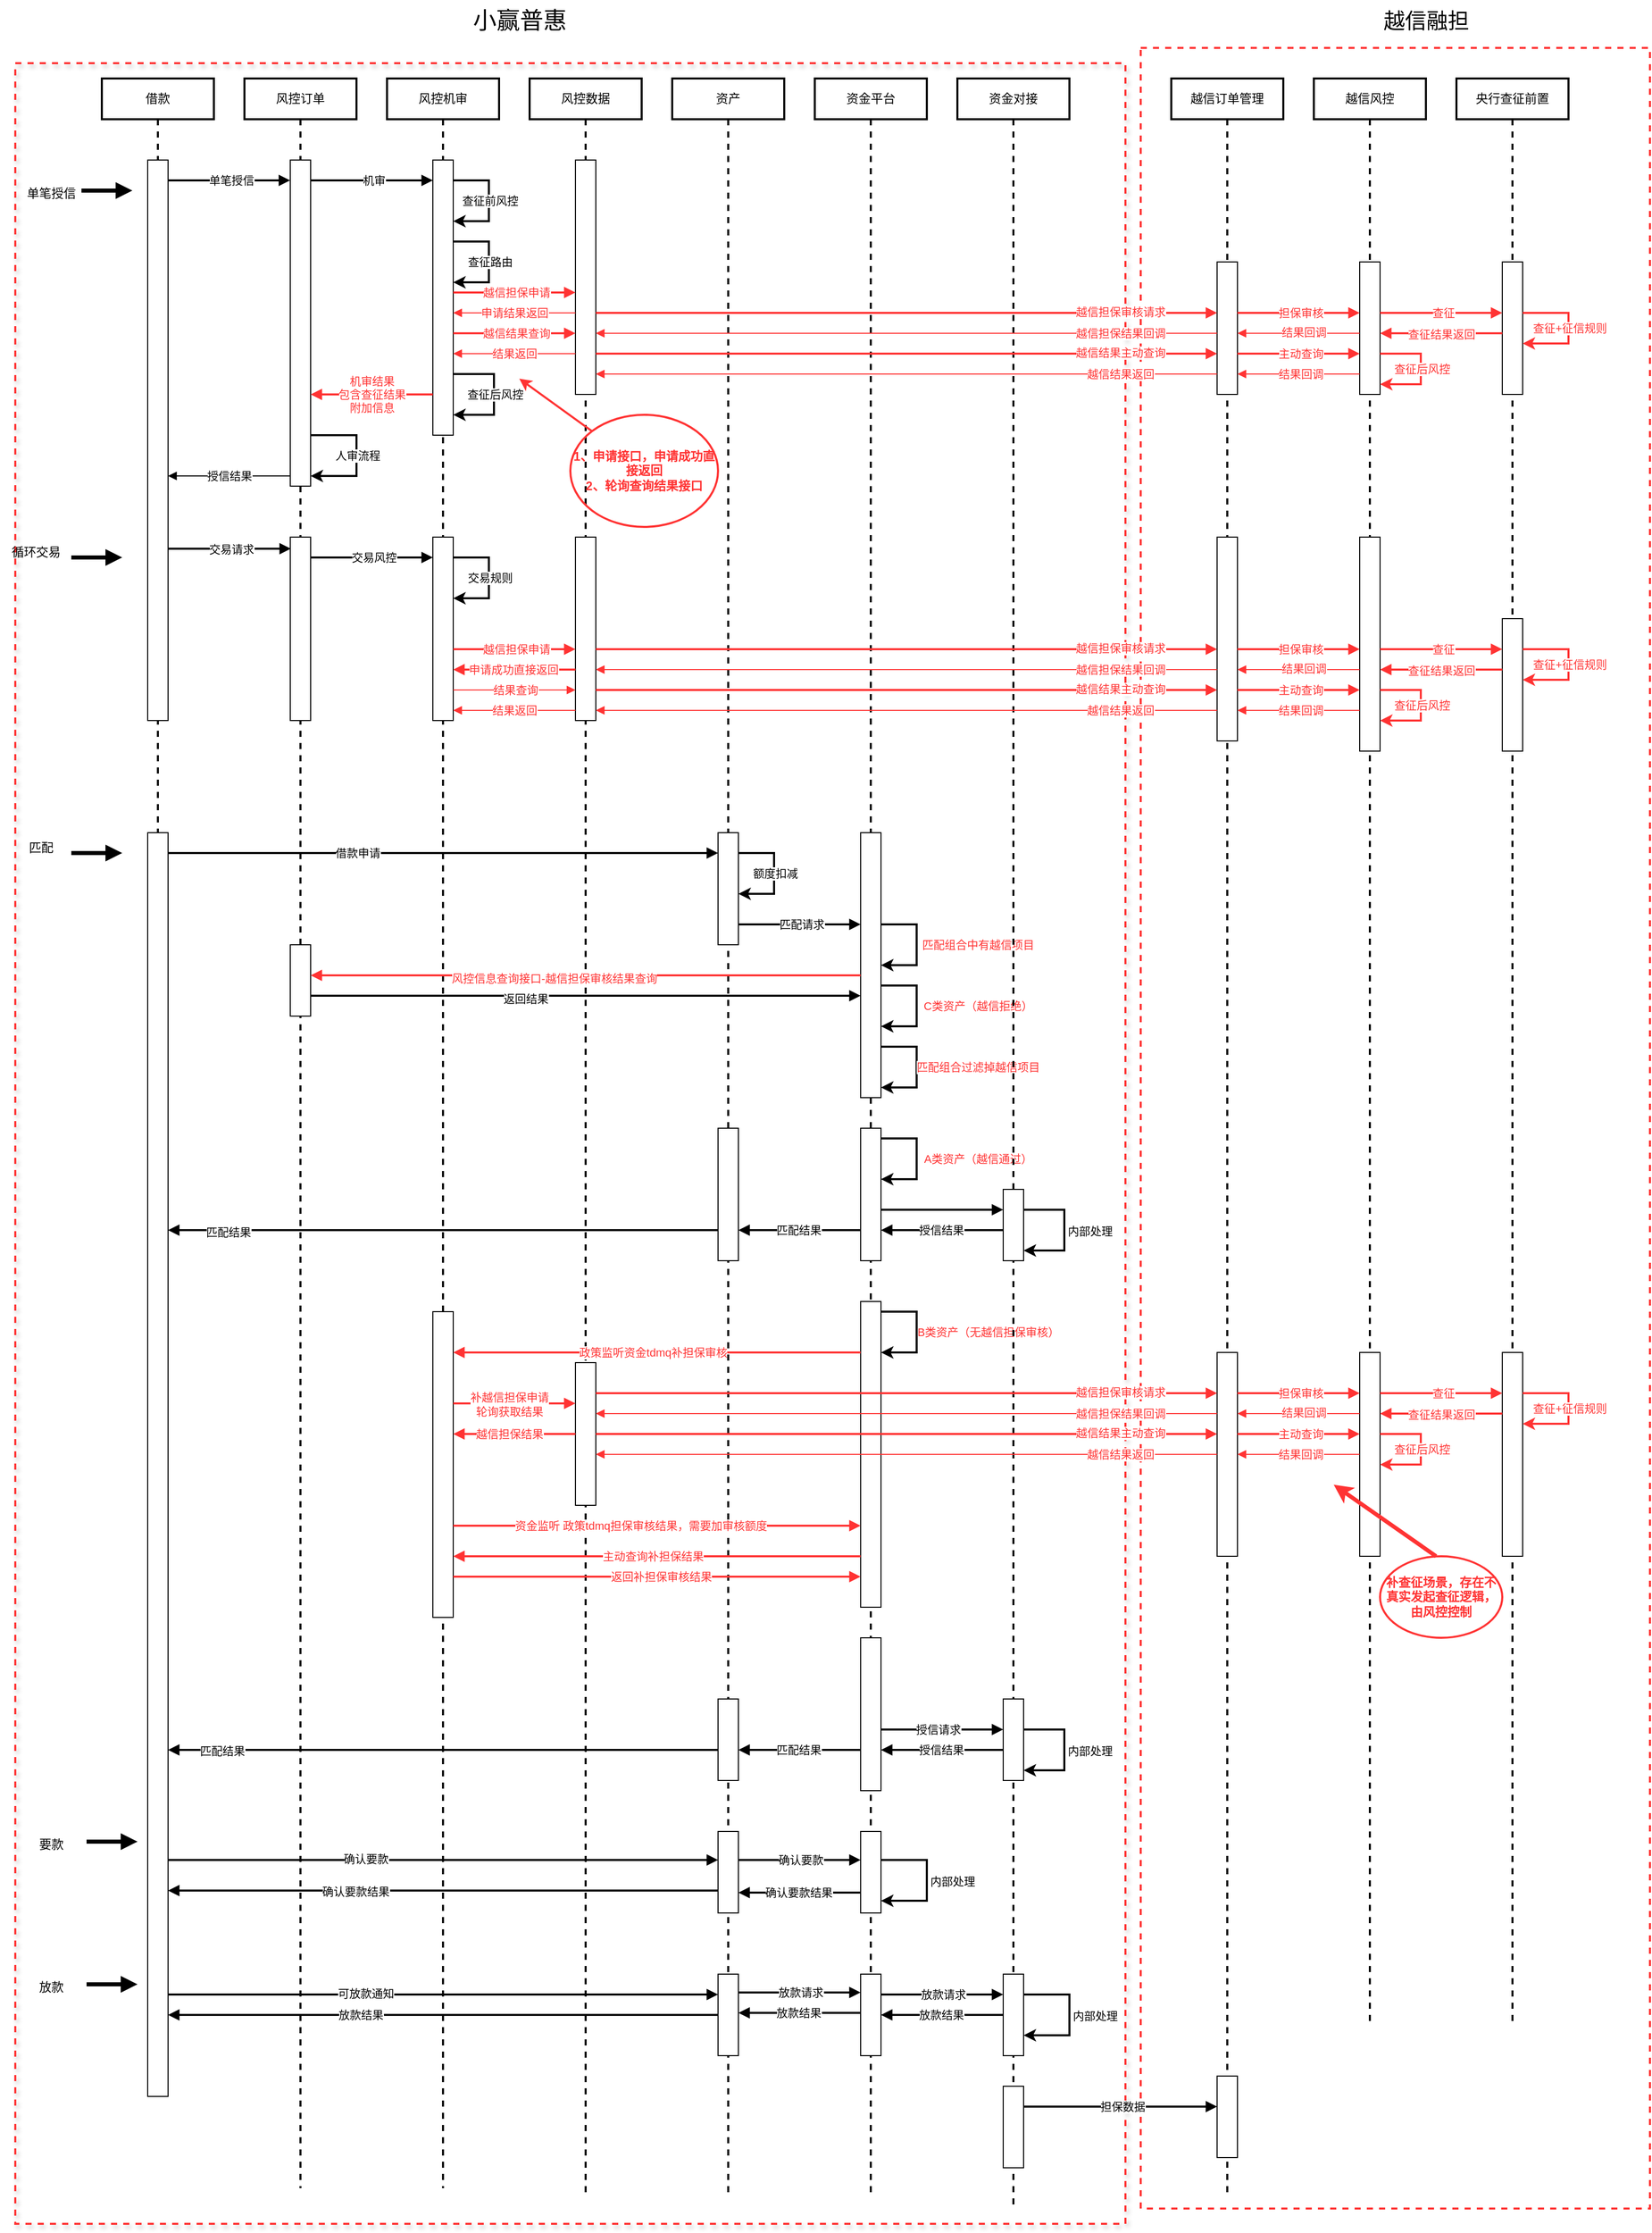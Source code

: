 <mxfile version="26.0.11">
  <diagram name="第 1 页" id="N2pCWKcpQh92S1CmUHvd">
    <mxGraphModel dx="1793" dy="981" grid="1" gridSize="10" guides="1" tooltips="1" connect="1" arrows="1" fold="1" page="1" pageScale="1" pageWidth="3300" pageHeight="4681" math="0" shadow="0">
      <root>
        <mxCell id="0" />
        <mxCell id="1" parent="0" />
        <mxCell id="_x4vGPY0edFWdDwLkudP-1" value="" style="rounded=0;whiteSpace=wrap;html=1;dashed=1;strokeWidth=2;strokeColor=#FF3333;fillColor=none;" vertex="1" parent="1">
          <mxGeometry x="1210" y="60" width="500" height="2120" as="geometry" />
        </mxCell>
        <mxCell id="_x4vGPY0edFWdDwLkudP-2" value="" style="rounded=0;whiteSpace=wrap;html=1;dashed=1;strokeColor=#FF3333;strokeWidth=2;fillColor=none;shadow=1;" vertex="1" parent="1">
          <mxGeometry x="105" y="75" width="1090" height="2120" as="geometry" />
        </mxCell>
        <mxCell id="_x4vGPY0edFWdDwLkudP-3" value="借款" style="shape=umlLifeline;perimeter=lifelinePerimeter;whiteSpace=wrap;html=1;container=1;dropTarget=0;collapsible=0;recursiveResize=0;outlineConnect=0;portConstraint=eastwest;newEdgeStyle={&quot;curved&quot;:0,&quot;rounded&quot;:0};strokeWidth=2;" vertex="1" parent="1">
          <mxGeometry x="190" y="90" width="110" height="1980" as="geometry" />
        </mxCell>
        <mxCell id="_x4vGPY0edFWdDwLkudP-4" value="" style="html=1;points=[[0,0,0,0,5],[0,1,0,0,-5],[1,0,0,0,5],[1,1,0,0,-5]];perimeter=orthogonalPerimeter;outlineConnect=0;targetShapes=umlLifeline;portConstraint=eastwest;newEdgeStyle={&quot;curved&quot;:0,&quot;rounded&quot;:0};" vertex="1" parent="_x4vGPY0edFWdDwLkudP-3">
          <mxGeometry x="45" y="80" width="20" height="550" as="geometry" />
        </mxCell>
        <mxCell id="_x4vGPY0edFWdDwLkudP-5" value="" style="html=1;points=[[0,0,0,0,5],[0,1,0,0,-5],[1,0,0,0,5],[1,1,0,0,-5]];perimeter=orthogonalPerimeter;outlineConnect=0;targetShapes=umlLifeline;portConstraint=eastwest;newEdgeStyle={&quot;curved&quot;:0,&quot;rounded&quot;:0};" vertex="1" parent="_x4vGPY0edFWdDwLkudP-3">
          <mxGeometry x="45" y="740" width="20" height="1240" as="geometry" />
        </mxCell>
        <mxCell id="_x4vGPY0edFWdDwLkudP-6" value="风控机审" style="shape=umlLifeline;perimeter=lifelinePerimeter;whiteSpace=wrap;html=1;container=1;dropTarget=0;collapsible=0;recursiveResize=0;outlineConnect=0;portConstraint=eastwest;newEdgeStyle={&quot;curved&quot;:0,&quot;rounded&quot;:0};strokeWidth=2;" vertex="1" parent="1">
          <mxGeometry x="470" y="90" width="110" height="2070" as="geometry" />
        </mxCell>
        <mxCell id="_x4vGPY0edFWdDwLkudP-7" value="" style="html=1;points=[[0,0,0,0,5],[0,1,0,0,-5],[1,0,0,0,5],[1,1,0,0,-5]];perimeter=orthogonalPerimeter;outlineConnect=0;targetShapes=umlLifeline;portConstraint=eastwest;newEdgeStyle={&quot;curved&quot;:0,&quot;rounded&quot;:0};" vertex="1" parent="_x4vGPY0edFWdDwLkudP-6">
          <mxGeometry x="45" y="80" width="20" height="270" as="geometry" />
        </mxCell>
        <mxCell id="_x4vGPY0edFWdDwLkudP-8" value="" style="endArrow=classic;html=1;rounded=0;strokeWidth=2;" edge="1" parent="_x4vGPY0edFWdDwLkudP-6" source="_x4vGPY0edFWdDwLkudP-7" target="_x4vGPY0edFWdDwLkudP-7">
          <mxGeometry width="50" height="50" relative="1" as="geometry">
            <mxPoint x="70" y="100" as="sourcePoint" />
            <mxPoint x="215" y="140" as="targetPoint" />
            <Array as="points">
              <mxPoint x="100" y="100" />
              <mxPoint x="100" y="140" />
            </Array>
          </mxGeometry>
        </mxCell>
        <mxCell id="_x4vGPY0edFWdDwLkudP-9" value="查征前风控" style="edgeLabel;html=1;align=center;verticalAlign=middle;resizable=0;points=[];" vertex="1" connectable="0" parent="_x4vGPY0edFWdDwLkudP-8">
          <mxGeometry x="-0.011" y="1" relative="1" as="geometry">
            <mxPoint as="offset" />
          </mxGeometry>
        </mxCell>
        <mxCell id="_x4vGPY0edFWdDwLkudP-10" value="" style="endArrow=classic;html=1;rounded=0;strokeWidth=2;" edge="1" parent="_x4vGPY0edFWdDwLkudP-6" source="_x4vGPY0edFWdDwLkudP-7" target="_x4vGPY0edFWdDwLkudP-7">
          <mxGeometry width="50" height="50" relative="1" as="geometry">
            <mxPoint x="70" y="160" as="sourcePoint" />
            <mxPoint x="70" y="200" as="targetPoint" />
            <Array as="points">
              <mxPoint x="100" y="160" />
              <mxPoint x="100" y="200" />
            </Array>
          </mxGeometry>
        </mxCell>
        <mxCell id="_x4vGPY0edFWdDwLkudP-11" value="查征路由" style="edgeLabel;html=1;align=center;verticalAlign=middle;resizable=0;points=[];" vertex="1" connectable="0" parent="_x4vGPY0edFWdDwLkudP-10">
          <mxGeometry x="-0.011" y="1" relative="1" as="geometry">
            <mxPoint as="offset" />
          </mxGeometry>
        </mxCell>
        <mxCell id="_x4vGPY0edFWdDwLkudP-12" value="" style="endArrow=classic;html=1;rounded=0;strokeWidth=2;" edge="1" parent="_x4vGPY0edFWdDwLkudP-6" source="_x4vGPY0edFWdDwLkudP-7" target="_x4vGPY0edFWdDwLkudP-7">
          <mxGeometry width="50" height="50" relative="1" as="geometry">
            <mxPoint x="70" y="290" as="sourcePoint" />
            <mxPoint x="70" y="330" as="targetPoint" />
            <Array as="points">
              <mxPoint x="105" y="290" />
              <mxPoint x="105" y="330" />
            </Array>
          </mxGeometry>
        </mxCell>
        <mxCell id="_x4vGPY0edFWdDwLkudP-13" value="查征后风控" style="edgeLabel;html=1;align=center;verticalAlign=middle;resizable=0;points=[];" vertex="1" connectable="0" parent="_x4vGPY0edFWdDwLkudP-12">
          <mxGeometry x="-0.011" y="1" relative="1" as="geometry">
            <mxPoint as="offset" />
          </mxGeometry>
        </mxCell>
        <mxCell id="_x4vGPY0edFWdDwLkudP-14" value="" style="html=1;points=[[0,0,0,0,5],[0,1,0,0,-5],[1,0,0,0,5],[1,1,0,0,-5]];perimeter=orthogonalPerimeter;outlineConnect=0;targetShapes=umlLifeline;portConstraint=eastwest;newEdgeStyle={&quot;curved&quot;:0,&quot;rounded&quot;:0};" vertex="1" parent="_x4vGPY0edFWdDwLkudP-6">
          <mxGeometry x="45" y="450" width="20" height="180" as="geometry" />
        </mxCell>
        <mxCell id="_x4vGPY0edFWdDwLkudP-15" value="" style="endArrow=classic;html=1;rounded=0;strokeWidth=2;" edge="1" parent="_x4vGPY0edFWdDwLkudP-6" source="_x4vGPY0edFWdDwLkudP-14" target="_x4vGPY0edFWdDwLkudP-14">
          <mxGeometry width="50" height="50" relative="1" as="geometry">
            <mxPoint x="70" y="470" as="sourcePoint" />
            <mxPoint x="70" y="510" as="targetPoint" />
            <Array as="points">
              <mxPoint x="100" y="470" />
              <mxPoint x="100" y="490" />
              <mxPoint x="100" y="510" />
            </Array>
          </mxGeometry>
        </mxCell>
        <mxCell id="_x4vGPY0edFWdDwLkudP-16" value="交易规则" style="edgeLabel;html=1;align=center;verticalAlign=middle;resizable=0;points=[];" vertex="1" connectable="0" parent="_x4vGPY0edFWdDwLkudP-15">
          <mxGeometry x="-0.011" y="1" relative="1" as="geometry">
            <mxPoint as="offset" />
          </mxGeometry>
        </mxCell>
        <mxCell id="_x4vGPY0edFWdDwLkudP-17" value="" style="html=1;points=[[0,0,0,0,5],[0,1,0,0,-5],[1,0,0,0,5],[1,1,0,0,-5]];perimeter=orthogonalPerimeter;outlineConnect=0;targetShapes=umlLifeline;portConstraint=eastwest;newEdgeStyle={&quot;curved&quot;:0,&quot;rounded&quot;:0};" vertex="1" parent="_x4vGPY0edFWdDwLkudP-6">
          <mxGeometry x="45" y="1210" width="20" height="300" as="geometry" />
        </mxCell>
        <mxCell id="_x4vGPY0edFWdDwLkudP-18" value="风控订单" style="shape=umlLifeline;perimeter=lifelinePerimeter;whiteSpace=wrap;html=1;container=1;dropTarget=0;collapsible=0;recursiveResize=0;outlineConnect=0;portConstraint=eastwest;newEdgeStyle={&quot;curved&quot;:0,&quot;rounded&quot;:0};strokeWidth=2;" vertex="1" parent="1">
          <mxGeometry x="330" y="90" width="110" height="2070" as="geometry" />
        </mxCell>
        <mxCell id="_x4vGPY0edFWdDwLkudP-19" value="" style="html=1;points=[[0,0,0,0,5],[0,1,0,0,-5],[1,0,0,0,5],[1,1,0,0,-5]];perimeter=orthogonalPerimeter;outlineConnect=0;targetShapes=umlLifeline;portConstraint=eastwest;newEdgeStyle={&quot;curved&quot;:0,&quot;rounded&quot;:0};" vertex="1" parent="_x4vGPY0edFWdDwLkudP-18">
          <mxGeometry x="45" y="80" width="20" height="320" as="geometry" />
        </mxCell>
        <mxCell id="_x4vGPY0edFWdDwLkudP-20" value="" style="endArrow=classic;html=1;rounded=0;strokeWidth=2;" edge="1" parent="_x4vGPY0edFWdDwLkudP-18" source="_x4vGPY0edFWdDwLkudP-19" target="_x4vGPY0edFWdDwLkudP-19">
          <mxGeometry width="50" height="50" relative="1" as="geometry">
            <mxPoint x="70" y="350" as="sourcePoint" />
            <mxPoint x="70" y="390" as="targetPoint" />
            <Array as="points">
              <mxPoint x="110" y="350" />
              <mxPoint x="110" y="390" />
            </Array>
          </mxGeometry>
        </mxCell>
        <mxCell id="_x4vGPY0edFWdDwLkudP-21" value="人审流程" style="edgeLabel;html=1;align=center;verticalAlign=middle;resizable=0;points=[];" vertex="1" connectable="0" parent="_x4vGPY0edFWdDwLkudP-20">
          <mxGeometry x="-0.011" y="1" relative="1" as="geometry">
            <mxPoint as="offset" />
          </mxGeometry>
        </mxCell>
        <mxCell id="_x4vGPY0edFWdDwLkudP-22" value="" style="html=1;points=[[0,0,0,0,5],[0,1,0,0,-5],[1,0,0,0,5],[1,1,0,0,-5]];perimeter=orthogonalPerimeter;outlineConnect=0;targetShapes=umlLifeline;portConstraint=eastwest;newEdgeStyle={&quot;curved&quot;:0,&quot;rounded&quot;:0};" vertex="1" parent="_x4vGPY0edFWdDwLkudP-18">
          <mxGeometry x="45" y="450" width="20" height="180" as="geometry" />
        </mxCell>
        <mxCell id="_x4vGPY0edFWdDwLkudP-23" value="" style="html=1;points=[[0,0,0,0,5],[0,1,0,0,-5],[1,0,0,0,5],[1,1,0,0,-5]];perimeter=orthogonalPerimeter;outlineConnect=0;targetShapes=umlLifeline;portConstraint=eastwest;newEdgeStyle={&quot;curved&quot;:0,&quot;rounded&quot;:0};" vertex="1" parent="_x4vGPY0edFWdDwLkudP-18">
          <mxGeometry x="45" y="850" width="20" height="70" as="geometry" />
        </mxCell>
        <mxCell id="_x4vGPY0edFWdDwLkudP-24" value="风控数据" style="shape=umlLifeline;perimeter=lifelinePerimeter;whiteSpace=wrap;html=1;container=1;dropTarget=0;collapsible=0;recursiveResize=0;outlineConnect=0;portConstraint=eastwest;newEdgeStyle={&quot;curved&quot;:0,&quot;rounded&quot;:0};strokeWidth=2;" vertex="1" parent="1">
          <mxGeometry x="610" y="90" width="110" height="2080" as="geometry" />
        </mxCell>
        <mxCell id="_x4vGPY0edFWdDwLkudP-25" value="" style="html=1;points=[[0,0,0,0,5],[0,1,0,0,-5],[1,0,0,0,5],[1,1,0,0,-5]];perimeter=orthogonalPerimeter;outlineConnect=0;targetShapes=umlLifeline;portConstraint=eastwest;newEdgeStyle={&quot;curved&quot;:0,&quot;rounded&quot;:0};" vertex="1" parent="_x4vGPY0edFWdDwLkudP-24">
          <mxGeometry x="45" y="80" width="20" height="230" as="geometry" />
        </mxCell>
        <mxCell id="_x4vGPY0edFWdDwLkudP-26" value="" style="html=1;points=[[0,0,0,0,5],[0,1,0,0,-5],[1,0,0,0,5],[1,1,0,0,-5]];perimeter=orthogonalPerimeter;outlineConnect=0;targetShapes=umlLifeline;portConstraint=eastwest;newEdgeStyle={&quot;curved&quot;:0,&quot;rounded&quot;:0};" vertex="1" parent="_x4vGPY0edFWdDwLkudP-24">
          <mxGeometry x="45" y="450" width="20" height="180" as="geometry" />
        </mxCell>
        <mxCell id="_x4vGPY0edFWdDwLkudP-27" value="" style="html=1;points=[[0,0,0,0,5],[0,1,0,0,-5],[1,0,0,0,5],[1,1,0,0,-5]];perimeter=orthogonalPerimeter;outlineConnect=0;targetShapes=umlLifeline;portConstraint=eastwest;newEdgeStyle={&quot;curved&quot;:0,&quot;rounded&quot;:0};" vertex="1" parent="_x4vGPY0edFWdDwLkudP-24">
          <mxGeometry x="45" y="1260" width="20" height="140" as="geometry" />
        </mxCell>
        <mxCell id="_x4vGPY0edFWdDwLkudP-28" value="资产" style="shape=umlLifeline;perimeter=lifelinePerimeter;whiteSpace=wrap;html=1;container=1;dropTarget=0;collapsible=0;recursiveResize=0;outlineConnect=0;portConstraint=eastwest;newEdgeStyle={&quot;curved&quot;:0,&quot;rounded&quot;:0};strokeWidth=2;" vertex="1" parent="1">
          <mxGeometry x="750" y="90" width="110" height="2080" as="geometry" />
        </mxCell>
        <mxCell id="_x4vGPY0edFWdDwLkudP-29" value="" style="html=1;points=[[0,0,0,0,5],[0,1,0,0,-5],[1,0,0,0,5],[1,1,0,0,-5]];perimeter=orthogonalPerimeter;outlineConnect=0;targetShapes=umlLifeline;portConstraint=eastwest;newEdgeStyle={&quot;curved&quot;:0,&quot;rounded&quot;:0};" vertex="1" parent="_x4vGPY0edFWdDwLkudP-28">
          <mxGeometry x="45" y="740" width="20" height="110" as="geometry" />
        </mxCell>
        <mxCell id="_x4vGPY0edFWdDwLkudP-30" value="" style="endArrow=classic;html=1;rounded=0;strokeWidth=2;" edge="1" parent="_x4vGPY0edFWdDwLkudP-28" source="_x4vGPY0edFWdDwLkudP-29" target="_x4vGPY0edFWdDwLkudP-29">
          <mxGeometry width="50" height="50" relative="1" as="geometry">
            <mxPoint x="70" y="760" as="sourcePoint" />
            <mxPoint x="70" y="800" as="targetPoint" />
            <Array as="points">
              <mxPoint x="100" y="760" />
              <mxPoint x="100" y="780" />
              <mxPoint x="100" y="800" />
            </Array>
          </mxGeometry>
        </mxCell>
        <mxCell id="_x4vGPY0edFWdDwLkudP-31" value="额度扣减" style="edgeLabel;html=1;align=center;verticalAlign=middle;resizable=0;points=[];" vertex="1" connectable="0" parent="_x4vGPY0edFWdDwLkudP-30">
          <mxGeometry x="-0.011" y="1" relative="1" as="geometry">
            <mxPoint as="offset" />
          </mxGeometry>
        </mxCell>
        <mxCell id="_x4vGPY0edFWdDwLkudP-32" value="" style="html=1;points=[[0,0,0,0,5],[0,1,0,0,-5],[1,0,0,0,5],[1,1,0,0,-5]];perimeter=orthogonalPerimeter;outlineConnect=0;targetShapes=umlLifeline;portConstraint=eastwest;newEdgeStyle={&quot;curved&quot;:0,&quot;rounded&quot;:0};" vertex="1" parent="_x4vGPY0edFWdDwLkudP-28">
          <mxGeometry x="45" y="1030" width="20" height="130" as="geometry" />
        </mxCell>
        <mxCell id="_x4vGPY0edFWdDwLkudP-33" value="" style="html=1;points=[[0,0,0,0,5],[0,1,0,0,-5],[1,0,0,0,5],[1,1,0,0,-5]];perimeter=orthogonalPerimeter;outlineConnect=0;targetShapes=umlLifeline;portConstraint=eastwest;newEdgeStyle={&quot;curved&quot;:0,&quot;rounded&quot;:0};" vertex="1" parent="_x4vGPY0edFWdDwLkudP-28">
          <mxGeometry x="45" y="1590" width="20" height="80" as="geometry" />
        </mxCell>
        <mxCell id="_x4vGPY0edFWdDwLkudP-34" value="" style="html=1;points=[[0,0,0,0,5],[0,1,0,0,-5],[1,0,0,0,5],[1,1,0,0,-5]];perimeter=orthogonalPerimeter;outlineConnect=0;targetShapes=umlLifeline;portConstraint=eastwest;newEdgeStyle={&quot;curved&quot;:0,&quot;rounded&quot;:0};" vertex="1" parent="_x4vGPY0edFWdDwLkudP-28">
          <mxGeometry x="45" y="1720" width="20" height="80" as="geometry" />
        </mxCell>
        <mxCell id="_x4vGPY0edFWdDwLkudP-35" value="" style="html=1;points=[[0,0,0,0,5],[0,1,0,0,-5],[1,0,0,0,5],[1,1,0,0,-5]];perimeter=orthogonalPerimeter;outlineConnect=0;targetShapes=umlLifeline;portConstraint=eastwest;newEdgeStyle={&quot;curved&quot;:0,&quot;rounded&quot;:0};" vertex="1" parent="_x4vGPY0edFWdDwLkudP-28">
          <mxGeometry x="45" y="1860" width="20" height="80" as="geometry" />
        </mxCell>
        <mxCell id="_x4vGPY0edFWdDwLkudP-36" value="资金平台" style="shape=umlLifeline;perimeter=lifelinePerimeter;whiteSpace=wrap;html=1;container=1;dropTarget=0;collapsible=0;recursiveResize=0;outlineConnect=0;portConstraint=eastwest;newEdgeStyle={&quot;curved&quot;:0,&quot;rounded&quot;:0};strokeWidth=2;" vertex="1" parent="1">
          <mxGeometry x="890" y="90" width="110" height="2080" as="geometry" />
        </mxCell>
        <mxCell id="_x4vGPY0edFWdDwLkudP-37" value="" style="html=1;points=[[0,0,0,0,5],[0,1,0,0,-5],[1,0,0,0,5],[1,1,0,0,-5]];perimeter=orthogonalPerimeter;outlineConnect=0;targetShapes=umlLifeline;portConstraint=eastwest;newEdgeStyle={&quot;curved&quot;:0,&quot;rounded&quot;:0};" vertex="1" parent="_x4vGPY0edFWdDwLkudP-36">
          <mxGeometry x="45" y="740" width="20" height="260" as="geometry" />
        </mxCell>
        <mxCell id="_x4vGPY0edFWdDwLkudP-38" value="" style="endArrow=classic;html=1;rounded=0;strokeWidth=2;" edge="1" parent="_x4vGPY0edFWdDwLkudP-36" source="_x4vGPY0edFWdDwLkudP-37" target="_x4vGPY0edFWdDwLkudP-37">
          <mxGeometry width="50" height="50" relative="1" as="geometry">
            <mxPoint x="70" y="830" as="sourcePoint" />
            <mxPoint x="70" y="870" as="targetPoint" />
            <Array as="points">
              <mxPoint x="100" y="830" />
              <mxPoint x="100" y="850" />
              <mxPoint x="100" y="870" />
            </Array>
          </mxGeometry>
        </mxCell>
        <mxCell id="_x4vGPY0edFWdDwLkudP-39" value="&lt;font color=&quot;#ff3333&quot;&gt;匹配组合中有越信项目&lt;/font&gt;" style="edgeLabel;html=1;align=center;verticalAlign=middle;resizable=0;points=[];" vertex="1" connectable="0" parent="_x4vGPY0edFWdDwLkudP-38">
          <mxGeometry x="-0.011" y="1" relative="1" as="geometry">
            <mxPoint x="59" as="offset" />
          </mxGeometry>
        </mxCell>
        <mxCell id="_x4vGPY0edFWdDwLkudP-40" value="" style="endArrow=classic;html=1;rounded=0;strokeWidth=2;" edge="1" parent="_x4vGPY0edFWdDwLkudP-36" source="_x4vGPY0edFWdDwLkudP-37" target="_x4vGPY0edFWdDwLkudP-37">
          <mxGeometry width="50" height="50" relative="1" as="geometry">
            <mxPoint x="70" y="890" as="sourcePoint" />
            <mxPoint x="70" y="930" as="targetPoint" />
            <Array as="points">
              <mxPoint x="100" y="890" />
              <mxPoint x="100" y="910" />
              <mxPoint x="100" y="930" />
            </Array>
          </mxGeometry>
        </mxCell>
        <mxCell id="_x4vGPY0edFWdDwLkudP-41" value="&lt;font color=&quot;#ff3333&quot;&gt;C类资产（越信拒绝）&lt;/font&gt;" style="edgeLabel;html=1;align=center;verticalAlign=middle;resizable=0;points=[];" vertex="1" connectable="0" parent="_x4vGPY0edFWdDwLkudP-40">
          <mxGeometry x="-0.011" y="1" relative="1" as="geometry">
            <mxPoint x="59" as="offset" />
          </mxGeometry>
        </mxCell>
        <mxCell id="_x4vGPY0edFWdDwLkudP-42" value="" style="endArrow=classic;html=1;rounded=0;strokeWidth=2;" edge="1" parent="_x4vGPY0edFWdDwLkudP-36" source="_x4vGPY0edFWdDwLkudP-37" target="_x4vGPY0edFWdDwLkudP-37">
          <mxGeometry width="50" height="50" relative="1" as="geometry">
            <mxPoint x="70" y="950" as="sourcePoint" />
            <mxPoint x="70" y="990" as="targetPoint" />
            <Array as="points">
              <mxPoint x="100" y="950" />
              <mxPoint x="100" y="970" />
              <mxPoint x="100" y="990" />
            </Array>
          </mxGeometry>
        </mxCell>
        <mxCell id="_x4vGPY0edFWdDwLkudP-43" value="&lt;font color=&quot;#ff3333&quot;&gt;匹配组合过滤掉越信项目&lt;/font&gt;" style="edgeLabel;html=1;align=center;verticalAlign=middle;resizable=0;points=[];" vertex="1" connectable="0" parent="_x4vGPY0edFWdDwLkudP-42">
          <mxGeometry x="-0.011" y="1" relative="1" as="geometry">
            <mxPoint x="59" as="offset" />
          </mxGeometry>
        </mxCell>
        <mxCell id="_x4vGPY0edFWdDwLkudP-44" value="" style="html=1;points=[[0,0,0,0,5],[0,1,0,0,-5],[1,0,0,0,5],[1,1,0,0,-5]];perimeter=orthogonalPerimeter;outlineConnect=0;targetShapes=umlLifeline;portConstraint=eastwest;newEdgeStyle={&quot;curved&quot;:0,&quot;rounded&quot;:0};" vertex="1" parent="_x4vGPY0edFWdDwLkudP-36">
          <mxGeometry x="45" y="1030" width="20" height="130" as="geometry" />
        </mxCell>
        <mxCell id="_x4vGPY0edFWdDwLkudP-45" value="" style="endArrow=classic;html=1;rounded=0;strokeWidth=2;" edge="1" parent="_x4vGPY0edFWdDwLkudP-36" source="_x4vGPY0edFWdDwLkudP-44" target="_x4vGPY0edFWdDwLkudP-44">
          <mxGeometry width="50" height="50" relative="1" as="geometry">
            <mxPoint x="75" y="1040" as="sourcePoint" />
            <mxPoint x="75" y="1080" as="targetPoint" />
            <Array as="points">
              <mxPoint x="100" y="1040" />
              <mxPoint x="100" y="1060" />
              <mxPoint x="100" y="1080" />
            </Array>
          </mxGeometry>
        </mxCell>
        <mxCell id="_x4vGPY0edFWdDwLkudP-46" value="&lt;font color=&quot;#ff3333&quot;&gt;A类资产（越信通过）&lt;/font&gt;" style="edgeLabel;html=1;align=center;verticalAlign=middle;resizable=0;points=[];" vertex="1" connectable="0" parent="_x4vGPY0edFWdDwLkudP-45">
          <mxGeometry x="-0.011" y="1" relative="1" as="geometry">
            <mxPoint x="59" as="offset" />
          </mxGeometry>
        </mxCell>
        <mxCell id="_x4vGPY0edFWdDwLkudP-47" value="" style="html=1;points=[[0,0,0,0,5],[0,1,0,0,-5],[1,0,0,0,5],[1,1,0,0,-5]];perimeter=orthogonalPerimeter;outlineConnect=0;targetShapes=umlLifeline;portConstraint=eastwest;newEdgeStyle={&quot;curved&quot;:0,&quot;rounded&quot;:0};" vertex="1" parent="_x4vGPY0edFWdDwLkudP-36">
          <mxGeometry x="45" y="1200" width="20" height="300" as="geometry" />
        </mxCell>
        <mxCell id="_x4vGPY0edFWdDwLkudP-48" value="" style="endArrow=classic;html=1;rounded=0;strokeWidth=2;" edge="1" parent="_x4vGPY0edFWdDwLkudP-36" source="_x4vGPY0edFWdDwLkudP-47" target="_x4vGPY0edFWdDwLkudP-47">
          <mxGeometry width="50" height="50" relative="1" as="geometry">
            <mxPoint x="75" y="1210" as="sourcePoint" />
            <mxPoint x="75" y="1250" as="targetPoint" />
            <Array as="points">
              <mxPoint x="100" y="1210" />
              <mxPoint x="100" y="1250" />
            </Array>
          </mxGeometry>
        </mxCell>
        <mxCell id="_x4vGPY0edFWdDwLkudP-49" value="&lt;font color=&quot;#ff3333&quot;&gt;B类资产（无越信担保审核）&lt;/font&gt;" style="edgeLabel;html=1;align=center;verticalAlign=middle;resizable=0;points=[];" vertex="1" connectable="0" parent="_x4vGPY0edFWdDwLkudP-48">
          <mxGeometry x="-0.011" y="1" relative="1" as="geometry">
            <mxPoint x="69" as="offset" />
          </mxGeometry>
        </mxCell>
        <mxCell id="_x4vGPY0edFWdDwLkudP-50" value="" style="html=1;points=[[0,0,0,0,5],[0,1,0,0,-5],[1,0,0,0,5],[1,1,0,0,-5]];perimeter=orthogonalPerimeter;outlineConnect=0;targetShapes=umlLifeline;portConstraint=eastwest;newEdgeStyle={&quot;curved&quot;:0,&quot;rounded&quot;:0};" vertex="1" parent="_x4vGPY0edFWdDwLkudP-36">
          <mxGeometry x="45" y="1530" width="20" height="150" as="geometry" />
        </mxCell>
        <mxCell id="_x4vGPY0edFWdDwLkudP-51" value="" style="html=1;points=[[0,0,0,0,5],[0,1,0,0,-5],[1,0,0,0,5],[1,1,0,0,-5]];perimeter=orthogonalPerimeter;outlineConnect=0;targetShapes=umlLifeline;portConstraint=eastwest;newEdgeStyle={&quot;curved&quot;:0,&quot;rounded&quot;:0};" vertex="1" parent="_x4vGPY0edFWdDwLkudP-36">
          <mxGeometry x="45" y="1720" width="20" height="80" as="geometry" />
        </mxCell>
        <mxCell id="_x4vGPY0edFWdDwLkudP-52" value="" style="endArrow=classic;html=1;rounded=0;strokeWidth=2;" edge="1" parent="_x4vGPY0edFWdDwLkudP-36" source="_x4vGPY0edFWdDwLkudP-51" target="_x4vGPY0edFWdDwLkudP-51">
          <mxGeometry width="50" height="50" relative="1" as="geometry">
            <mxPoint x="70" y="1748" as="sourcePoint" />
            <mxPoint x="70" y="1788" as="targetPoint" />
            <Array as="points">
              <mxPoint x="110" y="1748" />
              <mxPoint x="110" y="1768" />
              <mxPoint x="110" y="1788" />
            </Array>
          </mxGeometry>
        </mxCell>
        <mxCell id="_x4vGPY0edFWdDwLkudP-53" value="内部处理" style="edgeLabel;html=1;align=center;verticalAlign=middle;resizable=0;points=[];" vertex="1" connectable="0" parent="_x4vGPY0edFWdDwLkudP-52">
          <mxGeometry x="-0.011" y="1" relative="1" as="geometry">
            <mxPoint x="24" y="1" as="offset" />
          </mxGeometry>
        </mxCell>
        <mxCell id="_x4vGPY0edFWdDwLkudP-54" value="" style="html=1;points=[[0,0,0,0,5],[0,1,0,0,-5],[1,0,0,0,5],[1,1,0,0,-5]];perimeter=orthogonalPerimeter;outlineConnect=0;targetShapes=umlLifeline;portConstraint=eastwest;newEdgeStyle={&quot;curved&quot;:0,&quot;rounded&quot;:0};" vertex="1" parent="_x4vGPY0edFWdDwLkudP-36">
          <mxGeometry x="45" y="1860" width="20" height="80" as="geometry" />
        </mxCell>
        <mxCell id="_x4vGPY0edFWdDwLkudP-55" value="越信订单管理" style="shape=umlLifeline;perimeter=lifelinePerimeter;whiteSpace=wrap;html=1;container=1;dropTarget=0;collapsible=0;recursiveResize=0;outlineConnect=0;portConstraint=eastwest;newEdgeStyle={&quot;curved&quot;:0,&quot;rounded&quot;:0};strokeWidth=2;" vertex="1" parent="1">
          <mxGeometry x="1240" y="90" width="110" height="2080" as="geometry" />
        </mxCell>
        <mxCell id="_x4vGPY0edFWdDwLkudP-56" value="" style="html=1;points=[[0,0,0,0,5],[0,1,0,0,-5],[1,0,0,0,5],[1,1,0,0,-5]];perimeter=orthogonalPerimeter;outlineConnect=0;targetShapes=umlLifeline;portConstraint=eastwest;newEdgeStyle={&quot;curved&quot;:0,&quot;rounded&quot;:0};" vertex="1" parent="_x4vGPY0edFWdDwLkudP-55">
          <mxGeometry x="45" y="180" width="20" height="130" as="geometry" />
        </mxCell>
        <mxCell id="_x4vGPY0edFWdDwLkudP-57" value="" style="html=1;points=[[0,0,0,0,5],[0,1,0,0,-5],[1,0,0,0,5],[1,1,0,0,-5]];perimeter=orthogonalPerimeter;outlineConnect=0;targetShapes=umlLifeline;portConstraint=eastwest;newEdgeStyle={&quot;curved&quot;:0,&quot;rounded&quot;:0};" vertex="1" parent="_x4vGPY0edFWdDwLkudP-55">
          <mxGeometry x="45" y="450" width="20" height="200" as="geometry" />
        </mxCell>
        <mxCell id="_x4vGPY0edFWdDwLkudP-58" value="" style="html=1;points=[[0,0,0,0,5],[0,1,0,0,-5],[1,0,0,0,5],[1,1,0,0,-5]];perimeter=orthogonalPerimeter;outlineConnect=0;targetShapes=umlLifeline;portConstraint=eastwest;newEdgeStyle={&quot;curved&quot;:0,&quot;rounded&quot;:0};" vertex="1" parent="_x4vGPY0edFWdDwLkudP-55">
          <mxGeometry x="45" y="1250" width="20" height="200" as="geometry" />
        </mxCell>
        <mxCell id="_x4vGPY0edFWdDwLkudP-59" value="央行查征前置" style="shape=umlLifeline;perimeter=lifelinePerimeter;whiteSpace=wrap;html=1;container=1;dropTarget=0;collapsible=0;recursiveResize=0;outlineConnect=0;portConstraint=eastwest;newEdgeStyle={&quot;curved&quot;:0,&quot;rounded&quot;:0};strokeWidth=2;" vertex="1" parent="1">
          <mxGeometry x="1520" y="90" width="110" height="1910" as="geometry" />
        </mxCell>
        <mxCell id="_x4vGPY0edFWdDwLkudP-60" value="" style="html=1;points=[[0,0,0,0,5],[0,1,0,0,-5],[1,0,0,0,5],[1,1,0,0,-5]];perimeter=orthogonalPerimeter;outlineConnect=0;targetShapes=umlLifeline;portConstraint=eastwest;newEdgeStyle={&quot;curved&quot;:0,&quot;rounded&quot;:0};" vertex="1" parent="_x4vGPY0edFWdDwLkudP-59">
          <mxGeometry x="45" y="180" width="20" height="130" as="geometry" />
        </mxCell>
        <mxCell id="_x4vGPY0edFWdDwLkudP-61" value="" style="endArrow=classic;html=1;rounded=0;strokeWidth=2;strokeColor=#FF3333;" edge="1" parent="_x4vGPY0edFWdDwLkudP-59" source="_x4vGPY0edFWdDwLkudP-60" target="_x4vGPY0edFWdDwLkudP-60">
          <mxGeometry width="50" height="50" relative="1" as="geometry">
            <mxPoint x="70" y="230" as="sourcePoint" />
            <mxPoint x="70" y="260" as="targetPoint" />
            <Array as="points">
              <mxPoint x="110" y="230" />
              <mxPoint x="110" y="260" />
            </Array>
          </mxGeometry>
        </mxCell>
        <mxCell id="_x4vGPY0edFWdDwLkudP-62" value="&lt;font color=&quot;#ff3333&quot;&gt;查征+征信规则&lt;/font&gt;" style="edgeLabel;html=1;align=center;verticalAlign=middle;resizable=0;points=[];" vertex="1" connectable="0" parent="_x4vGPY0edFWdDwLkudP-61">
          <mxGeometry x="-0.011" y="1" relative="1" as="geometry">
            <mxPoint as="offset" />
          </mxGeometry>
        </mxCell>
        <mxCell id="_x4vGPY0edFWdDwLkudP-63" value="" style="html=1;points=[[0,0,0,0,5],[0,1,0,0,-5],[1,0,0,0,5],[1,1,0,0,-5]];perimeter=orthogonalPerimeter;outlineConnect=0;targetShapes=umlLifeline;portConstraint=eastwest;newEdgeStyle={&quot;curved&quot;:0,&quot;rounded&quot;:0};" vertex="1" parent="_x4vGPY0edFWdDwLkudP-59">
          <mxGeometry x="45" y="530" width="20" height="130" as="geometry" />
        </mxCell>
        <mxCell id="_x4vGPY0edFWdDwLkudP-64" value="" style="html=1;points=[[0,0,0,0,5],[0,1,0,0,-5],[1,0,0,0,5],[1,1,0,0,-5]];perimeter=orthogonalPerimeter;outlineConnect=0;targetShapes=umlLifeline;portConstraint=eastwest;newEdgeStyle={&quot;curved&quot;:0,&quot;rounded&quot;:0};" vertex="1" parent="_x4vGPY0edFWdDwLkudP-59">
          <mxGeometry x="45" y="1250" width="20" height="200" as="geometry" />
        </mxCell>
        <mxCell id="_x4vGPY0edFWdDwLkudP-65" value="越信风控" style="shape=umlLifeline;perimeter=lifelinePerimeter;whiteSpace=wrap;html=1;container=1;dropTarget=0;collapsible=0;recursiveResize=0;outlineConnect=0;portConstraint=eastwest;newEdgeStyle={&quot;curved&quot;:0,&quot;rounded&quot;:0};strokeWidth=2;" vertex="1" parent="1">
          <mxGeometry x="1380" y="90" width="110" height="1910" as="geometry" />
        </mxCell>
        <mxCell id="_x4vGPY0edFWdDwLkudP-66" value="" style="html=1;points=[[0,0,0,0,5],[0,1,0,0,-5],[1,0,0,0,5],[1,1,0,0,-5]];perimeter=orthogonalPerimeter;outlineConnect=0;targetShapes=umlLifeline;portConstraint=eastwest;newEdgeStyle={&quot;curved&quot;:0,&quot;rounded&quot;:0};" vertex="1" parent="_x4vGPY0edFWdDwLkudP-65">
          <mxGeometry x="45" y="180" width="20" height="130" as="geometry" />
        </mxCell>
        <mxCell id="_x4vGPY0edFWdDwLkudP-67" value="" style="endArrow=classic;html=1;rounded=0;strokeWidth=2;strokeColor=#FF3333;" edge="1" parent="_x4vGPY0edFWdDwLkudP-65" source="_x4vGPY0edFWdDwLkudP-66" target="_x4vGPY0edFWdDwLkudP-66">
          <mxGeometry width="50" height="50" relative="1" as="geometry">
            <mxPoint x="70" y="270" as="sourcePoint" />
            <mxPoint x="70" y="300" as="targetPoint" />
            <Array as="points">
              <mxPoint x="105" y="270" />
              <mxPoint x="105" y="300" />
            </Array>
          </mxGeometry>
        </mxCell>
        <mxCell id="_x4vGPY0edFWdDwLkudP-68" value="&lt;font color=&quot;#ff3333&quot;&gt;查征后风控&lt;/font&gt;" style="edgeLabel;html=1;align=center;verticalAlign=middle;resizable=0;points=[];" vertex="1" connectable="0" parent="_x4vGPY0edFWdDwLkudP-67">
          <mxGeometry x="-0.011" y="1" relative="1" as="geometry">
            <mxPoint as="offset" />
          </mxGeometry>
        </mxCell>
        <mxCell id="_x4vGPY0edFWdDwLkudP-69" value="" style="html=1;points=[[0,0,0,0,5],[0,1,0,0,-5],[1,0,0,0,5],[1,1,0,0,-5]];perimeter=orthogonalPerimeter;outlineConnect=0;targetShapes=umlLifeline;portConstraint=eastwest;newEdgeStyle={&quot;curved&quot;:0,&quot;rounded&quot;:0};" vertex="1" parent="_x4vGPY0edFWdDwLkudP-65">
          <mxGeometry x="45" y="450" width="20" height="210" as="geometry" />
        </mxCell>
        <mxCell id="_x4vGPY0edFWdDwLkudP-70" value="" style="html=1;points=[[0,0,0,0,5],[0,1,0,0,-5],[1,0,0,0,5],[1,1,0,0,-5]];perimeter=orthogonalPerimeter;outlineConnect=0;targetShapes=umlLifeline;portConstraint=eastwest;newEdgeStyle={&quot;curved&quot;:0,&quot;rounded&quot;:0};" vertex="1" parent="_x4vGPY0edFWdDwLkudP-65">
          <mxGeometry x="45" y="1250" width="20" height="200" as="geometry" />
        </mxCell>
        <mxCell id="_x4vGPY0edFWdDwLkudP-71" value="资金对接" style="shape=umlLifeline;perimeter=lifelinePerimeter;whiteSpace=wrap;html=1;container=1;dropTarget=0;collapsible=0;recursiveResize=0;outlineConnect=0;portConstraint=eastwest;newEdgeStyle={&quot;curved&quot;:0,&quot;rounded&quot;:0};strokeWidth=2;" vertex="1" parent="1">
          <mxGeometry x="1030" y="90" width="110" height="2090" as="geometry" />
        </mxCell>
        <mxCell id="_x4vGPY0edFWdDwLkudP-72" value="" style="html=1;points=[[0,0,0,0,5],[0,1,0,0,-5],[1,0,0,0,5],[1,1,0,0,-5]];perimeter=orthogonalPerimeter;outlineConnect=0;targetShapes=umlLifeline;portConstraint=eastwest;newEdgeStyle={&quot;curved&quot;:0,&quot;rounded&quot;:0};" vertex="1" parent="_x4vGPY0edFWdDwLkudP-71">
          <mxGeometry x="45" y="1090" width="20" height="70" as="geometry" />
        </mxCell>
        <mxCell id="_x4vGPY0edFWdDwLkudP-73" value="" style="endArrow=classic;html=1;rounded=0;strokeWidth=2;" edge="1" parent="_x4vGPY0edFWdDwLkudP-71" source="_x4vGPY0edFWdDwLkudP-72" target="_x4vGPY0edFWdDwLkudP-72">
          <mxGeometry width="50" height="50" relative="1" as="geometry">
            <mxPoint x="70" y="1110" as="sourcePoint" />
            <mxPoint x="70" y="1150" as="targetPoint" />
            <Array as="points">
              <mxPoint x="105" y="1110" />
              <mxPoint x="105" y="1130" />
              <mxPoint x="105" y="1150" />
            </Array>
          </mxGeometry>
        </mxCell>
        <mxCell id="_x4vGPY0edFWdDwLkudP-74" value="内部处理" style="edgeLabel;html=1;align=center;verticalAlign=middle;resizable=0;points=[];" vertex="1" connectable="0" parent="_x4vGPY0edFWdDwLkudP-73">
          <mxGeometry x="-0.011" y="1" relative="1" as="geometry">
            <mxPoint x="24" y="1" as="offset" />
          </mxGeometry>
        </mxCell>
        <mxCell id="_x4vGPY0edFWdDwLkudP-75" value="" style="html=1;points=[[0,0,0,0,5],[0,1,0,0,-5],[1,0,0,0,5],[1,1,0,0,-5]];perimeter=orthogonalPerimeter;outlineConnect=0;targetShapes=umlLifeline;portConstraint=eastwest;newEdgeStyle={&quot;curved&quot;:0,&quot;rounded&quot;:0};" vertex="1" parent="_x4vGPY0edFWdDwLkudP-71">
          <mxGeometry x="45" y="1590" width="20" height="80" as="geometry" />
        </mxCell>
        <mxCell id="_x4vGPY0edFWdDwLkudP-76" value="" style="html=1;points=[[0,0,0,0,5],[0,1,0,0,-5],[1,0,0,0,5],[1,1,0,0,-5]];perimeter=orthogonalPerimeter;outlineConnect=0;targetShapes=umlLifeline;portConstraint=eastwest;newEdgeStyle={&quot;curved&quot;:0,&quot;rounded&quot;:0};" vertex="1" parent="_x4vGPY0edFWdDwLkudP-71">
          <mxGeometry x="45" y="1860" width="20" height="80" as="geometry" />
        </mxCell>
        <mxCell id="_x4vGPY0edFWdDwLkudP-77" value="" style="html=1;points=[[0,0,0,0,5],[0,1,0,0,-5],[1,0,0,0,5],[1,1,0,0,-5]];perimeter=orthogonalPerimeter;outlineConnect=0;targetShapes=umlLifeline;portConstraint=eastwest;newEdgeStyle={&quot;curved&quot;:0,&quot;rounded&quot;:0};" vertex="1" parent="_x4vGPY0edFWdDwLkudP-71">
          <mxGeometry x="45" y="1970" width="20" height="80" as="geometry" />
        </mxCell>
        <mxCell id="_x4vGPY0edFWdDwLkudP-78" value="" style="endArrow=block;html=1;rounded=0;strokeWidth=4;endFill=1;" edge="1" parent="1">
          <mxGeometry width="50" height="50" relative="1" as="geometry">
            <mxPoint x="170" y="200" as="sourcePoint" />
            <mxPoint x="220" y="200" as="targetPoint" />
          </mxGeometry>
        </mxCell>
        <mxCell id="_x4vGPY0edFWdDwLkudP-79" value="" style="endArrow=block;html=1;rounded=0;strokeWidth=2;endFill=1;" edge="1" parent="1">
          <mxGeometry width="50" height="50" relative="1" as="geometry">
            <mxPoint x="255" y="190" as="sourcePoint" />
            <mxPoint x="374.83" y="190" as="targetPoint" />
          </mxGeometry>
        </mxCell>
        <mxCell id="_x4vGPY0edFWdDwLkudP-80" value="单笔授信" style="edgeLabel;html=1;align=center;verticalAlign=middle;resizable=0;points=[];" vertex="1" connectable="0" parent="_x4vGPY0edFWdDwLkudP-79">
          <mxGeometry x="0.029" y="-3" relative="1" as="geometry">
            <mxPoint y="-3" as="offset" />
          </mxGeometry>
        </mxCell>
        <mxCell id="_x4vGPY0edFWdDwLkudP-81" value="" style="endArrow=block;html=1;rounded=0;strokeWidth=2;endFill=1;" edge="1" parent="1" source="_x4vGPY0edFWdDwLkudP-19" target="_x4vGPY0edFWdDwLkudP-7">
          <mxGeometry width="50" height="50" relative="1" as="geometry">
            <mxPoint x="400" y="190" as="sourcePoint" />
            <mxPoint x="510" y="190" as="targetPoint" />
            <Array as="points">
              <mxPoint x="480" y="190" />
            </Array>
          </mxGeometry>
        </mxCell>
        <mxCell id="_x4vGPY0edFWdDwLkudP-82" value="机审" style="edgeLabel;html=1;align=center;verticalAlign=middle;resizable=0;points=[];" vertex="1" connectable="0" parent="_x4vGPY0edFWdDwLkudP-81">
          <mxGeometry x="0.029" y="-3" relative="1" as="geometry">
            <mxPoint y="-3" as="offset" />
          </mxGeometry>
        </mxCell>
        <mxCell id="_x4vGPY0edFWdDwLkudP-83" value="" style="endArrow=block;html=1;rounded=0;strokeWidth=2;endFill=1;strokeColor=#FF3333;" edge="1" parent="1" source="_x4vGPY0edFWdDwLkudP-7" target="_x4vGPY0edFWdDwLkudP-25">
          <mxGeometry width="50" height="50" relative="1" as="geometry">
            <mxPoint x="540" y="340" as="sourcePoint" />
            <mxPoint x="650" y="340" as="targetPoint" />
            <Array as="points">
              <mxPoint x="610" y="340" />
            </Array>
          </mxGeometry>
        </mxCell>
        <mxCell id="_x4vGPY0edFWdDwLkudP-84" value="&lt;font color=&quot;#ff3333&quot;&gt;越信结果查询&lt;/font&gt;" style="edgeLabel;html=1;align=center;verticalAlign=middle;resizable=0;points=[];" vertex="1" connectable="0" parent="_x4vGPY0edFWdDwLkudP-83">
          <mxGeometry x="0.029" y="-3" relative="1" as="geometry">
            <mxPoint y="-3" as="offset" />
          </mxGeometry>
        </mxCell>
        <mxCell id="_x4vGPY0edFWdDwLkudP-85" value="" style="endArrow=block;html=1;rounded=0;strokeWidth=1;endFill=1;strokeColor=#FF3333;" edge="1" parent="1" source="_x4vGPY0edFWdDwLkudP-25" target="_x4vGPY0edFWdDwLkudP-7">
          <mxGeometry width="50" height="50" relative="1" as="geometry">
            <mxPoint x="650" y="360" as="sourcePoint" />
            <mxPoint x="530" y="360" as="targetPoint" />
            <Array as="points">
              <mxPoint x="610" y="360" />
            </Array>
          </mxGeometry>
        </mxCell>
        <mxCell id="_x4vGPY0edFWdDwLkudP-86" value="&lt;font color=&quot;#ff3333&quot;&gt;结果返回&lt;/font&gt;" style="edgeLabel;html=1;align=center;verticalAlign=middle;resizable=0;points=[];" vertex="1" connectable="0" parent="_x4vGPY0edFWdDwLkudP-85">
          <mxGeometry x="0.009" relative="1" as="geometry">
            <mxPoint as="offset" />
          </mxGeometry>
        </mxCell>
        <mxCell id="_x4vGPY0edFWdDwLkudP-87" value="" style="endArrow=block;html=1;rounded=0;strokeWidth=2;endFill=1;strokeColor=#FF3333;" edge="1" parent="1" target="_x4vGPY0edFWdDwLkudP-56">
          <mxGeometry width="50" height="50" relative="1" as="geometry">
            <mxPoint x="675" y="320" as="sourcePoint" />
            <mxPoint x="1280" y="320" as="targetPoint" />
            <Array as="points">
              <mxPoint x="755" y="320" />
            </Array>
          </mxGeometry>
        </mxCell>
        <mxCell id="_x4vGPY0edFWdDwLkudP-88" value="&lt;font color=&quot;#ff3333&quot;&gt;越信担保审核请求&lt;/font&gt;" style="edgeLabel;html=1;align=center;verticalAlign=middle;resizable=0;points=[];" vertex="1" connectable="0" parent="_x4vGPY0edFWdDwLkudP-87">
          <mxGeometry x="0.556" y="1" relative="1" as="geometry">
            <mxPoint x="40" as="offset" />
          </mxGeometry>
        </mxCell>
        <mxCell id="_x4vGPY0edFWdDwLkudP-89" value="" style="endArrow=block;html=1;rounded=0;strokeWidth=1;endFill=1;strokeColor=#FF3333;" edge="1" parent="1">
          <mxGeometry width="50" height="50" relative="1" as="geometry">
            <mxPoint x="1285" y="340.0" as="sourcePoint" />
            <mxPoint x="675" y="340.0" as="targetPoint" />
            <Array as="points">
              <mxPoint x="1120" y="340" />
              <mxPoint x="1060" y="340" />
              <mxPoint x="760" y="340" />
            </Array>
          </mxGeometry>
        </mxCell>
        <mxCell id="_x4vGPY0edFWdDwLkudP-90" value="&lt;font color=&quot;#ff3333&quot;&gt;越信担保结果回调&lt;/font&gt;" style="edgeLabel;html=1;align=center;verticalAlign=middle;resizable=0;points=[];" vertex="1" connectable="0" parent="_x4vGPY0edFWdDwLkudP-89">
          <mxGeometry x="-0.689" relative="1" as="geometry">
            <mxPoint as="offset" />
          </mxGeometry>
        </mxCell>
        <mxCell id="_x4vGPY0edFWdDwLkudP-91" value="" style="endArrow=block;html=1;rounded=0;strokeWidth=2;endFill=1;strokeColor=#FF3333;" edge="1" parent="1" source="_x4vGPY0edFWdDwLkudP-25" target="_x4vGPY0edFWdDwLkudP-56">
          <mxGeometry width="50" height="50" relative="1" as="geometry">
            <mxPoint x="680" y="360" as="sourcePoint" />
            <mxPoint x="1280" y="360" as="targetPoint" />
            <Array as="points">
              <mxPoint x="750" y="360" />
            </Array>
          </mxGeometry>
        </mxCell>
        <mxCell id="_x4vGPY0edFWdDwLkudP-92" value="&lt;font color=&quot;#ff3333&quot;&gt;越信结果主动查询&lt;/font&gt;" style="edgeLabel;html=1;align=center;verticalAlign=middle;resizable=0;points=[];" vertex="1" connectable="0" parent="_x4vGPY0edFWdDwLkudP-91">
          <mxGeometry x="0.556" y="1" relative="1" as="geometry">
            <mxPoint x="40" as="offset" />
          </mxGeometry>
        </mxCell>
        <mxCell id="_x4vGPY0edFWdDwLkudP-93" value="" style="endArrow=block;html=1;rounded=0;strokeWidth=1;endFill=1;strokeColor=#FF3333;" edge="1" parent="1" source="_x4vGPY0edFWdDwLkudP-56" target="_x4vGPY0edFWdDwLkudP-25">
          <mxGeometry width="50" height="50" relative="1" as="geometry">
            <mxPoint x="1280" y="380" as="sourcePoint" />
            <mxPoint x="680" y="380.0" as="targetPoint" />
            <Array as="points">
              <mxPoint x="1125" y="380" />
              <mxPoint x="1065" y="380" />
              <mxPoint x="765" y="380" />
            </Array>
          </mxGeometry>
        </mxCell>
        <mxCell id="_x4vGPY0edFWdDwLkudP-94" value="&lt;font color=&quot;#ff3333&quot;&gt;越信结果返回&lt;/font&gt;" style="edgeLabel;html=1;align=center;verticalAlign=middle;resizable=0;points=[];" vertex="1" connectable="0" parent="_x4vGPY0edFWdDwLkudP-93">
          <mxGeometry x="-0.689" relative="1" as="geometry">
            <mxPoint as="offset" />
          </mxGeometry>
        </mxCell>
        <mxCell id="_x4vGPY0edFWdDwLkudP-95" value="" style="endArrow=block;html=1;rounded=0;strokeWidth=2;endFill=1;strokeColor=#FF3333;" edge="1" parent="1" target="_x4vGPY0edFWdDwLkudP-66">
          <mxGeometry width="50" height="50" relative="1" as="geometry">
            <mxPoint x="1305" y="320" as="sourcePoint" />
            <mxPoint x="1420" y="320" as="targetPoint" />
            <Array as="points">
              <mxPoint x="1385" y="320" />
            </Array>
          </mxGeometry>
        </mxCell>
        <mxCell id="_x4vGPY0edFWdDwLkudP-96" value="&lt;font color=&quot;#ff3333&quot;&gt;担保审核&lt;/font&gt;" style="edgeLabel;html=1;align=center;verticalAlign=middle;resizable=0;points=[];" vertex="1" connectable="0" parent="_x4vGPY0edFWdDwLkudP-95">
          <mxGeometry x="0.029" y="-3" relative="1" as="geometry">
            <mxPoint y="-3" as="offset" />
          </mxGeometry>
        </mxCell>
        <mxCell id="_x4vGPY0edFWdDwLkudP-97" value="" style="endArrow=block;html=1;rounded=0;strokeWidth=2;endFill=1;strokeColor=#FF3333;" edge="1" parent="1" source="_x4vGPY0edFWdDwLkudP-56" target="_x4vGPY0edFWdDwLkudP-66">
          <mxGeometry width="50" height="50" relative="1" as="geometry">
            <mxPoint x="1310" y="360" as="sourcePoint" />
            <mxPoint x="1420" y="360" as="targetPoint" />
            <Array as="points">
              <mxPoint x="1390" y="360" />
            </Array>
          </mxGeometry>
        </mxCell>
        <mxCell id="_x4vGPY0edFWdDwLkudP-98" value="&lt;font color=&quot;#ff3333&quot;&gt;主动查询&lt;/font&gt;" style="edgeLabel;html=1;align=center;verticalAlign=middle;resizable=0;points=[];" vertex="1" connectable="0" parent="_x4vGPY0edFWdDwLkudP-97">
          <mxGeometry x="0.029" y="-3" relative="1" as="geometry">
            <mxPoint y="-3" as="offset" />
          </mxGeometry>
        </mxCell>
        <mxCell id="_x4vGPY0edFWdDwLkudP-99" value="" style="endArrow=block;html=1;rounded=0;strokeWidth=1;endFill=1;strokeColor=#FF3333;" edge="1" parent="1" source="_x4vGPY0edFWdDwLkudP-66" target="_x4vGPY0edFWdDwLkudP-56">
          <mxGeometry width="50" height="50" relative="1" as="geometry">
            <mxPoint x="1420" y="340" as="sourcePoint" />
            <mxPoint x="1310" y="340" as="targetPoint" />
            <Array as="points">
              <mxPoint x="1390" y="340" />
            </Array>
          </mxGeometry>
        </mxCell>
        <mxCell id="_x4vGPY0edFWdDwLkudP-100" value="&lt;font color=&quot;#ff3333&quot;&gt;结果回调&lt;/font&gt;" style="edgeLabel;html=1;align=center;verticalAlign=middle;resizable=0;points=[];" vertex="1" connectable="0" parent="_x4vGPY0edFWdDwLkudP-99">
          <mxGeometry x="-0.079" y="-1" relative="1" as="geometry">
            <mxPoint as="offset" />
          </mxGeometry>
        </mxCell>
        <mxCell id="_x4vGPY0edFWdDwLkudP-101" value="" style="endArrow=block;html=1;rounded=0;strokeWidth=1;endFill=1;strokeColor=#FF3333;" edge="1" parent="1" source="_x4vGPY0edFWdDwLkudP-66" target="_x4vGPY0edFWdDwLkudP-56">
          <mxGeometry width="50" height="50" relative="1" as="geometry">
            <mxPoint x="1420" y="380" as="sourcePoint" />
            <mxPoint x="1310" y="380" as="targetPoint" />
            <Array as="points">
              <mxPoint x="1385" y="380" />
            </Array>
          </mxGeometry>
        </mxCell>
        <mxCell id="_x4vGPY0edFWdDwLkudP-102" value="&lt;font color=&quot;#ff3333&quot;&gt;结果回调&lt;/font&gt;" style="edgeLabel;html=1;align=center;verticalAlign=middle;resizable=0;points=[];" vertex="1" connectable="0" parent="_x4vGPY0edFWdDwLkudP-101">
          <mxGeometry x="-0.036" relative="1" as="geometry">
            <mxPoint as="offset" />
          </mxGeometry>
        </mxCell>
        <mxCell id="_x4vGPY0edFWdDwLkudP-103" value="" style="endArrow=block;html=1;rounded=0;strokeWidth=2;endFill=1;strokeColor=#FF3333;" edge="1" parent="1" source="_x4vGPY0edFWdDwLkudP-66" target="_x4vGPY0edFWdDwLkudP-60">
          <mxGeometry width="50" height="50" relative="1" as="geometry">
            <mxPoint x="1450" y="320" as="sourcePoint" />
            <mxPoint x="1560" y="320" as="targetPoint" />
            <Array as="points">
              <mxPoint x="1520" y="320" />
            </Array>
          </mxGeometry>
        </mxCell>
        <mxCell id="_x4vGPY0edFWdDwLkudP-104" value="&lt;font color=&quot;#ff3333&quot;&gt;查征&lt;/font&gt;" style="edgeLabel;html=1;align=center;verticalAlign=middle;resizable=0;points=[];" vertex="1" connectable="0" parent="_x4vGPY0edFWdDwLkudP-103">
          <mxGeometry x="0.029" y="-3" relative="1" as="geometry">
            <mxPoint y="-3" as="offset" />
          </mxGeometry>
        </mxCell>
        <mxCell id="_x4vGPY0edFWdDwLkudP-105" value="" style="endArrow=block;html=1;rounded=0;strokeWidth=2;endFill=1;strokeColor=#FF3333;" edge="1" parent="1" source="_x4vGPY0edFWdDwLkudP-60" target="_x4vGPY0edFWdDwLkudP-66">
          <mxGeometry width="50" height="50" relative="1" as="geometry">
            <mxPoint x="1560" y="340" as="sourcePoint" />
            <mxPoint x="1450" y="340" as="targetPoint" />
            <Array as="points">
              <mxPoint x="1525" y="340" />
            </Array>
          </mxGeometry>
        </mxCell>
        <mxCell id="_x4vGPY0edFWdDwLkudP-106" value="&lt;font color=&quot;#ff3333&quot;&gt;查征结果返回&lt;/font&gt;" style="edgeLabel;html=1;align=center;verticalAlign=middle;resizable=0;points=[];" vertex="1" connectable="0" parent="_x4vGPY0edFWdDwLkudP-105">
          <mxGeometry x="0.007" y="1" relative="1" as="geometry">
            <mxPoint as="offset" />
          </mxGeometry>
        </mxCell>
        <mxCell id="_x4vGPY0edFWdDwLkudP-107" value="单笔授信" style="text;html=1;align=center;verticalAlign=middle;resizable=0;points=[];autosize=1;strokeColor=none;fillColor=none;" vertex="1" parent="1">
          <mxGeometry x="105" y="188" width="70" height="30" as="geometry" />
        </mxCell>
        <mxCell id="_x4vGPY0edFWdDwLkudP-108" value="" style="endArrow=block;html=1;rounded=0;strokeWidth=2;endFill=1;strokeColor=#FF3333;" edge="1" parent="1">
          <mxGeometry width="50" height="50" relative="1" as="geometry">
            <mxPoint x="515" y="400" as="sourcePoint" />
            <mxPoint x="395" y="400" as="targetPoint" />
            <Array as="points">
              <mxPoint x="480" y="400" />
            </Array>
          </mxGeometry>
        </mxCell>
        <mxCell id="_x4vGPY0edFWdDwLkudP-109" value="&lt;font style=&quot;color: rgb(255, 51, 51);&quot;&gt;机审结果&lt;/font&gt;&lt;div&gt;&lt;font style=&quot;color: rgb(255, 51, 51);&quot;&gt;包含查征结果&lt;/font&gt;&lt;/div&gt;&lt;div&gt;&lt;font style=&quot;color: rgb(255, 51, 51);&quot;&gt;附加信息&lt;/font&gt;&lt;/div&gt;" style="edgeLabel;html=1;align=center;verticalAlign=middle;resizable=0;points=[];" vertex="1" connectable="0" parent="_x4vGPY0edFWdDwLkudP-108">
          <mxGeometry x="0.009" relative="1" as="geometry">
            <mxPoint as="offset" />
          </mxGeometry>
        </mxCell>
        <mxCell id="_x4vGPY0edFWdDwLkudP-110" value="" style="endArrow=block;html=1;rounded=0;strokeWidth=1;endFill=1;" edge="1" parent="1" source="_x4vGPY0edFWdDwLkudP-19" target="_x4vGPY0edFWdDwLkudP-4">
          <mxGeometry width="50" height="50" relative="1" as="geometry">
            <mxPoint x="370" y="480" as="sourcePoint" />
            <mxPoint x="260" y="480" as="targetPoint" />
            <Array as="points">
              <mxPoint x="345" y="480" />
            </Array>
          </mxGeometry>
        </mxCell>
        <mxCell id="_x4vGPY0edFWdDwLkudP-111" value="授信结果" style="edgeLabel;html=1;align=center;verticalAlign=middle;resizable=0;points=[];" vertex="1" connectable="0" parent="_x4vGPY0edFWdDwLkudP-110">
          <mxGeometry x="0.009" relative="1" as="geometry">
            <mxPoint as="offset" />
          </mxGeometry>
        </mxCell>
        <mxCell id="_x4vGPY0edFWdDwLkudP-112" value="" style="endArrow=block;html=1;rounded=0;strokeWidth=4;endFill=1;" edge="1" parent="1">
          <mxGeometry width="50" height="50" relative="1" as="geometry">
            <mxPoint x="160" y="560" as="sourcePoint" />
            <mxPoint x="210" y="560" as="targetPoint" />
          </mxGeometry>
        </mxCell>
        <mxCell id="_x4vGPY0edFWdDwLkudP-113" value="循环交易" style="text;html=1;align=center;verticalAlign=middle;resizable=0;points=[];autosize=1;strokeColor=none;fillColor=none;" vertex="1" parent="1">
          <mxGeometry x="90" y="540" width="70" height="30" as="geometry" />
        </mxCell>
        <mxCell id="_x4vGPY0edFWdDwLkudP-114" value="" style="endArrow=block;html=1;rounded=0;strokeWidth=2;endFill=1;entryX=0.029;entryY=0.063;entryDx=0;entryDy=0;entryPerimeter=0;" edge="1" parent="1" source="_x4vGPY0edFWdDwLkudP-4" target="_x4vGPY0edFWdDwLkudP-22">
          <mxGeometry width="50" height="50" relative="1" as="geometry">
            <mxPoint x="260" y="560" as="sourcePoint" />
            <mxPoint x="370" y="560" as="targetPoint" />
          </mxGeometry>
        </mxCell>
        <mxCell id="_x4vGPY0edFWdDwLkudP-115" value="交易请求" style="edgeLabel;html=1;align=center;verticalAlign=middle;resizable=0;points=[];" vertex="1" connectable="0" parent="_x4vGPY0edFWdDwLkudP-114">
          <mxGeometry x="0.029" y="-3" relative="1" as="geometry">
            <mxPoint y="-3" as="offset" />
          </mxGeometry>
        </mxCell>
        <mxCell id="_x4vGPY0edFWdDwLkudP-116" value="" style="endArrow=block;html=1;rounded=0;strokeWidth=2;endFill=1;" edge="1" parent="1" source="_x4vGPY0edFWdDwLkudP-22">
          <mxGeometry width="50" height="50" relative="1" as="geometry">
            <mxPoint x="400" y="560" as="sourcePoint" />
            <mxPoint x="515" y="560" as="targetPoint" />
          </mxGeometry>
        </mxCell>
        <mxCell id="_x4vGPY0edFWdDwLkudP-117" value="交易风控" style="edgeLabel;html=1;align=center;verticalAlign=middle;resizable=0;points=[];" vertex="1" connectable="0" parent="_x4vGPY0edFWdDwLkudP-116">
          <mxGeometry x="0.029" y="-3" relative="1" as="geometry">
            <mxPoint y="-3" as="offset" />
          </mxGeometry>
        </mxCell>
        <mxCell id="_x4vGPY0edFWdDwLkudP-118" value="" style="endArrow=block;html=1;rounded=0;strokeWidth=2;endFill=1;strokeColor=#FF3333;" edge="1" parent="1">
          <mxGeometry width="50" height="50" relative="1" as="geometry">
            <mxPoint x="535" y="650" as="sourcePoint" />
            <mxPoint x="655" y="650" as="targetPoint" />
            <Array as="points">
              <mxPoint x="625" y="650" />
            </Array>
          </mxGeometry>
        </mxCell>
        <mxCell id="_x4vGPY0edFWdDwLkudP-119" value="&lt;span style=&quot;color: rgb(255, 51, 51);&quot;&gt;越信担保申请&lt;/span&gt;" style="edgeLabel;html=1;align=center;verticalAlign=middle;resizable=0;points=[];" vertex="1" connectable="0" parent="_x4vGPY0edFWdDwLkudP-118">
          <mxGeometry x="0.029" y="-3" relative="1" as="geometry">
            <mxPoint y="-3" as="offset" />
          </mxGeometry>
        </mxCell>
        <mxCell id="_x4vGPY0edFWdDwLkudP-120" value="" style="endArrow=block;html=1;rounded=0;strokeWidth=1;endFill=1;strokeColor=#FF3333;" edge="1" parent="1" source="_x4vGPY0edFWdDwLkudP-14" target="_x4vGPY0edFWdDwLkudP-26">
          <mxGeometry width="50" height="50" relative="1" as="geometry">
            <mxPoint x="540" y="690" as="sourcePoint" />
            <mxPoint x="650" y="690" as="targetPoint" />
            <Array as="points">
              <mxPoint x="620" y="690" />
            </Array>
          </mxGeometry>
        </mxCell>
        <mxCell id="_x4vGPY0edFWdDwLkudP-121" value="&lt;font color=&quot;#ff3333&quot;&gt;结果查询&lt;/font&gt;" style="edgeLabel;html=1;align=center;verticalAlign=middle;resizable=0;points=[];" vertex="1" connectable="0" parent="_x4vGPY0edFWdDwLkudP-120">
          <mxGeometry x="0.009" relative="1" as="geometry">
            <mxPoint as="offset" />
          </mxGeometry>
        </mxCell>
        <mxCell id="_x4vGPY0edFWdDwLkudP-122" value="" style="endArrow=block;html=1;rounded=0;strokeWidth=2;endFill=1;strokeColor=#FF3333;" edge="1" parent="1" source="_x4vGPY0edFWdDwLkudP-26" target="_x4vGPY0edFWdDwLkudP-57">
          <mxGeometry width="50" height="50" relative="1" as="geometry">
            <mxPoint x="680" y="650" as="sourcePoint" />
            <mxPoint x="1280" y="650" as="targetPoint" />
            <Array as="points">
              <mxPoint x="760" y="650" />
            </Array>
          </mxGeometry>
        </mxCell>
        <mxCell id="_x4vGPY0edFWdDwLkudP-123" value="&lt;font color=&quot;#ff3333&quot;&gt;越信担保审核请求&lt;/font&gt;" style="edgeLabel;html=1;align=center;verticalAlign=middle;resizable=0;points=[];" vertex="1" connectable="0" parent="_x4vGPY0edFWdDwLkudP-122">
          <mxGeometry x="0.556" y="1" relative="1" as="geometry">
            <mxPoint x="40" as="offset" />
          </mxGeometry>
        </mxCell>
        <mxCell id="_x4vGPY0edFWdDwLkudP-124" value="" style="endArrow=block;html=1;rounded=0;strokeWidth=1;endFill=1;strokeColor=#FF3333;" edge="1" parent="1" source="_x4vGPY0edFWdDwLkudP-57" target="_x4vGPY0edFWdDwLkudP-26">
          <mxGeometry width="50" height="50" relative="1" as="geometry">
            <mxPoint x="1280" y="670" as="sourcePoint" />
            <mxPoint x="680" y="670.0" as="targetPoint" />
            <Array as="points">
              <mxPoint x="1125" y="670" />
              <mxPoint x="1065" y="670" />
              <mxPoint x="765" y="670" />
            </Array>
          </mxGeometry>
        </mxCell>
        <mxCell id="_x4vGPY0edFWdDwLkudP-125" value="&lt;font color=&quot;#ff3333&quot;&gt;越信担保结果回调&lt;/font&gt;" style="edgeLabel;html=1;align=center;verticalAlign=middle;resizable=0;points=[];" vertex="1" connectable="0" parent="_x4vGPY0edFWdDwLkudP-124">
          <mxGeometry x="-0.689" relative="1" as="geometry">
            <mxPoint as="offset" />
          </mxGeometry>
        </mxCell>
        <mxCell id="_x4vGPY0edFWdDwLkudP-126" value="" style="endArrow=block;html=1;rounded=0;strokeWidth=2;endFill=1;strokeColor=#FF3333;" edge="1" parent="1" source="_x4vGPY0edFWdDwLkudP-26" target="_x4vGPY0edFWdDwLkudP-57">
          <mxGeometry width="50" height="50" relative="1" as="geometry">
            <mxPoint x="680" y="690" as="sourcePoint" />
            <mxPoint x="1280" y="690" as="targetPoint" />
            <Array as="points">
              <mxPoint x="755" y="690" />
            </Array>
          </mxGeometry>
        </mxCell>
        <mxCell id="_x4vGPY0edFWdDwLkudP-127" value="&lt;font color=&quot;#ff3333&quot;&gt;越信结果主动查询&lt;/font&gt;" style="edgeLabel;html=1;align=center;verticalAlign=middle;resizable=0;points=[];" vertex="1" connectable="0" parent="_x4vGPY0edFWdDwLkudP-126">
          <mxGeometry x="0.556" y="1" relative="1" as="geometry">
            <mxPoint x="40" as="offset" />
          </mxGeometry>
        </mxCell>
        <mxCell id="_x4vGPY0edFWdDwLkudP-128" value="" style="endArrow=block;html=1;rounded=0;strokeWidth=1;endFill=1;strokeColor=#FF3333;" edge="1" parent="1" source="_x4vGPY0edFWdDwLkudP-57" target="_x4vGPY0edFWdDwLkudP-26">
          <mxGeometry width="50" height="50" relative="1" as="geometry">
            <mxPoint x="1280" y="710" as="sourcePoint" />
            <mxPoint x="680" y="710" as="targetPoint" />
            <Array as="points">
              <mxPoint x="1130" y="710" />
              <mxPoint x="1070" y="710" />
              <mxPoint x="770" y="710" />
            </Array>
          </mxGeometry>
        </mxCell>
        <mxCell id="_x4vGPY0edFWdDwLkudP-129" value="&lt;font color=&quot;#ff3333&quot;&gt;越信结果返回&lt;/font&gt;" style="edgeLabel;html=1;align=center;verticalAlign=middle;resizable=0;points=[];" vertex="1" connectable="0" parent="_x4vGPY0edFWdDwLkudP-128">
          <mxGeometry x="-0.689" relative="1" as="geometry">
            <mxPoint as="offset" />
          </mxGeometry>
        </mxCell>
        <mxCell id="_x4vGPY0edFWdDwLkudP-130" value="" style="endArrow=block;html=1;rounded=0;strokeWidth=2;endFill=1;strokeColor=#FF3333;" edge="1" parent="1">
          <mxGeometry width="50" height="50" relative="1" as="geometry">
            <mxPoint x="1305" y="650" as="sourcePoint" />
            <mxPoint x="1425" y="650" as="targetPoint" />
            <Array as="points">
              <mxPoint x="1385" y="650" />
            </Array>
          </mxGeometry>
        </mxCell>
        <mxCell id="_x4vGPY0edFWdDwLkudP-131" value="&lt;font color=&quot;#ff3333&quot;&gt;担保审核&lt;/font&gt;" style="edgeLabel;html=1;align=center;verticalAlign=middle;resizable=0;points=[];" vertex="1" connectable="0" parent="_x4vGPY0edFWdDwLkudP-130">
          <mxGeometry x="0.029" y="-3" relative="1" as="geometry">
            <mxPoint y="-3" as="offset" />
          </mxGeometry>
        </mxCell>
        <mxCell id="_x4vGPY0edFWdDwLkudP-132" value="" style="endArrow=block;html=1;rounded=0;strokeWidth=2;endFill=1;strokeColor=#FF3333;" edge="1" parent="1">
          <mxGeometry width="50" height="50" relative="1" as="geometry">
            <mxPoint x="1305" y="690" as="sourcePoint" />
            <mxPoint x="1425" y="690" as="targetPoint" />
            <Array as="points">
              <mxPoint x="1390" y="690" />
            </Array>
          </mxGeometry>
        </mxCell>
        <mxCell id="_x4vGPY0edFWdDwLkudP-133" value="&lt;font color=&quot;#ff3333&quot;&gt;主动查询&lt;/font&gt;" style="edgeLabel;html=1;align=center;verticalAlign=middle;resizable=0;points=[];" vertex="1" connectable="0" parent="_x4vGPY0edFWdDwLkudP-132">
          <mxGeometry x="0.029" y="-3" relative="1" as="geometry">
            <mxPoint y="-3" as="offset" />
          </mxGeometry>
        </mxCell>
        <mxCell id="_x4vGPY0edFWdDwLkudP-134" value="" style="endArrow=block;html=1;rounded=0;strokeWidth=1;endFill=1;strokeColor=#FF3333;" edge="1" parent="1">
          <mxGeometry width="50" height="50" relative="1" as="geometry">
            <mxPoint x="1425" y="670" as="sourcePoint" />
            <mxPoint x="1305" y="670" as="targetPoint" />
            <Array as="points">
              <mxPoint x="1390" y="670" />
            </Array>
          </mxGeometry>
        </mxCell>
        <mxCell id="_x4vGPY0edFWdDwLkudP-135" value="&lt;font color=&quot;#ff3333&quot;&gt;结果回调&lt;/font&gt;" style="edgeLabel;html=1;align=center;verticalAlign=middle;resizable=0;points=[];" vertex="1" connectable="0" parent="_x4vGPY0edFWdDwLkudP-134">
          <mxGeometry x="-0.079" y="-1" relative="1" as="geometry">
            <mxPoint as="offset" />
          </mxGeometry>
        </mxCell>
        <mxCell id="_x4vGPY0edFWdDwLkudP-136" value="" style="endArrow=block;html=1;rounded=0;strokeWidth=1;endFill=1;strokeColor=#FF3333;" edge="1" parent="1">
          <mxGeometry width="50" height="50" relative="1" as="geometry">
            <mxPoint x="1425" y="710" as="sourcePoint" />
            <mxPoint x="1305" y="710" as="targetPoint" />
            <Array as="points">
              <mxPoint x="1385" y="710" />
            </Array>
          </mxGeometry>
        </mxCell>
        <mxCell id="_x4vGPY0edFWdDwLkudP-137" value="&lt;font color=&quot;#ff3333&quot;&gt;结果回调&lt;/font&gt;" style="edgeLabel;html=1;align=center;verticalAlign=middle;resizable=0;points=[];" vertex="1" connectable="0" parent="_x4vGPY0edFWdDwLkudP-136">
          <mxGeometry x="-0.036" relative="1" as="geometry">
            <mxPoint as="offset" />
          </mxGeometry>
        </mxCell>
        <mxCell id="_x4vGPY0edFWdDwLkudP-138" value="" style="endArrow=classic;html=1;rounded=0;strokeWidth=2;strokeColor=#FF3333;" edge="1" parent="1">
          <mxGeometry width="50" height="50" relative="1" as="geometry">
            <mxPoint x="1445" y="690" as="sourcePoint" />
            <mxPoint x="1445" y="720" as="targetPoint" />
            <Array as="points">
              <mxPoint x="1485" y="690" />
              <mxPoint x="1485" y="720" />
            </Array>
          </mxGeometry>
        </mxCell>
        <mxCell id="_x4vGPY0edFWdDwLkudP-139" value="&lt;font color=&quot;#ff3333&quot;&gt;查征后风控&lt;/font&gt;" style="edgeLabel;html=1;align=center;verticalAlign=middle;resizable=0;points=[];" vertex="1" connectable="0" parent="_x4vGPY0edFWdDwLkudP-138">
          <mxGeometry x="-0.011" y="1" relative="1" as="geometry">
            <mxPoint as="offset" />
          </mxGeometry>
        </mxCell>
        <mxCell id="_x4vGPY0edFWdDwLkudP-140" value="" style="endArrow=block;html=1;rounded=0;strokeWidth=2;endFill=1;strokeColor=#FF3333;" edge="1" parent="1">
          <mxGeometry width="50" height="50" relative="1" as="geometry">
            <mxPoint x="1445" y="650" as="sourcePoint" />
            <mxPoint x="1565" y="650" as="targetPoint" />
            <Array as="points">
              <mxPoint x="1520" y="650" />
            </Array>
          </mxGeometry>
        </mxCell>
        <mxCell id="_x4vGPY0edFWdDwLkudP-141" value="&lt;font color=&quot;#ff3333&quot;&gt;查征&lt;/font&gt;" style="edgeLabel;html=1;align=center;verticalAlign=middle;resizable=0;points=[];" vertex="1" connectable="0" parent="_x4vGPY0edFWdDwLkudP-140">
          <mxGeometry x="0.029" y="-3" relative="1" as="geometry">
            <mxPoint y="-3" as="offset" />
          </mxGeometry>
        </mxCell>
        <mxCell id="_x4vGPY0edFWdDwLkudP-142" value="" style="endArrow=block;html=1;rounded=0;strokeWidth=2;endFill=1;strokeColor=#FF3333;" edge="1" parent="1">
          <mxGeometry width="50" height="50" relative="1" as="geometry">
            <mxPoint x="1565" y="670" as="sourcePoint" />
            <mxPoint x="1445" y="670" as="targetPoint" />
            <Array as="points">
              <mxPoint x="1525" y="670" />
            </Array>
          </mxGeometry>
        </mxCell>
        <mxCell id="_x4vGPY0edFWdDwLkudP-143" value="&lt;font color=&quot;#ff3333&quot;&gt;查征结果返回&lt;/font&gt;" style="edgeLabel;html=1;align=center;verticalAlign=middle;resizable=0;points=[];" vertex="1" connectable="0" parent="_x4vGPY0edFWdDwLkudP-142">
          <mxGeometry x="0.007" y="1" relative="1" as="geometry">
            <mxPoint as="offset" />
          </mxGeometry>
        </mxCell>
        <mxCell id="_x4vGPY0edFWdDwLkudP-144" value="" style="endArrow=classic;html=1;rounded=0;strokeWidth=2;strokeColor=#FF3333;" edge="1" parent="1">
          <mxGeometry width="50" height="50" relative="1" as="geometry">
            <mxPoint x="1585" y="650" as="sourcePoint" />
            <mxPoint x="1585" y="680" as="targetPoint" />
            <Array as="points">
              <mxPoint x="1630" y="650" />
              <mxPoint x="1630" y="680" />
            </Array>
          </mxGeometry>
        </mxCell>
        <mxCell id="_x4vGPY0edFWdDwLkudP-145" value="&lt;font color=&quot;#ff3333&quot;&gt;查征+征信规则&lt;/font&gt;" style="edgeLabel;html=1;align=center;verticalAlign=middle;resizable=0;points=[];" vertex="1" connectable="0" parent="_x4vGPY0edFWdDwLkudP-144">
          <mxGeometry x="-0.011" y="1" relative="1" as="geometry">
            <mxPoint as="offset" />
          </mxGeometry>
        </mxCell>
        <mxCell id="_x4vGPY0edFWdDwLkudP-146" value="" style="endArrow=block;html=1;rounded=0;strokeWidth=4;endFill=1;" edge="1" parent="1">
          <mxGeometry width="50" height="50" relative="1" as="geometry">
            <mxPoint x="160" y="850" as="sourcePoint" />
            <mxPoint x="210" y="850" as="targetPoint" />
          </mxGeometry>
        </mxCell>
        <mxCell id="_x4vGPY0edFWdDwLkudP-147" value="匹配" style="text;html=1;align=center;verticalAlign=middle;resizable=0;points=[];autosize=1;strokeColor=none;fillColor=none;" vertex="1" parent="1">
          <mxGeometry x="105" y="830" width="50" height="30" as="geometry" />
        </mxCell>
        <mxCell id="_x4vGPY0edFWdDwLkudP-148" value="" style="endArrow=block;html=1;rounded=0;strokeWidth=2;endFill=1;" edge="1" parent="1">
          <mxGeometry width="50" height="50" relative="1" as="geometry">
            <mxPoint x="255" y="850" as="sourcePoint" />
            <mxPoint x="795" y="850" as="targetPoint" />
          </mxGeometry>
        </mxCell>
        <mxCell id="_x4vGPY0edFWdDwLkudP-149" value="借款申请" style="edgeLabel;html=1;align=center;verticalAlign=middle;resizable=0;points=[];" vertex="1" connectable="0" parent="_x4vGPY0edFWdDwLkudP-148">
          <mxGeometry x="-0.376" relative="1" as="geometry">
            <mxPoint x="17" as="offset" />
          </mxGeometry>
        </mxCell>
        <mxCell id="_x4vGPY0edFWdDwLkudP-150" value="" style="endArrow=block;html=1;rounded=0;strokeWidth=2;endFill=1;" edge="1" parent="1" source="_x4vGPY0edFWdDwLkudP-29" target="_x4vGPY0edFWdDwLkudP-37">
          <mxGeometry width="50" height="50" relative="1" as="geometry">
            <mxPoint x="820" y="920" as="sourcePoint" />
            <mxPoint x="930" y="920" as="targetPoint" />
            <Array as="points">
              <mxPoint x="910" y="920" />
            </Array>
          </mxGeometry>
        </mxCell>
        <mxCell id="_x4vGPY0edFWdDwLkudP-151" value="匹配请求" style="edgeLabel;html=1;align=center;verticalAlign=middle;resizable=0;points=[];" vertex="1" connectable="0" parent="_x4vGPY0edFWdDwLkudP-150">
          <mxGeometry x="0.029" y="-3" relative="1" as="geometry">
            <mxPoint y="-3" as="offset" />
          </mxGeometry>
        </mxCell>
        <mxCell id="_x4vGPY0edFWdDwLkudP-152" value="" style="endArrow=block;html=1;rounded=0;strokeWidth=2;endFill=1;strokeColor=#FF3333;" edge="1" parent="1" source="_x4vGPY0edFWdDwLkudP-37" target="_x4vGPY0edFWdDwLkudP-23">
          <mxGeometry width="50" height="50" relative="1" as="geometry">
            <mxPoint x="930" y="970" as="sourcePoint" />
            <mxPoint x="820" y="970" as="targetPoint" />
            <Array as="points">
              <mxPoint x="915" y="970" />
            </Array>
          </mxGeometry>
        </mxCell>
        <mxCell id="_x4vGPY0edFWdDwLkudP-153" value="&lt;font color=&quot;#ff3333&quot;&gt;风控信息查询接口-越信担保审核结果查询&lt;/font&gt;" style="edgeLabel;html=1;align=center;verticalAlign=middle;resizable=0;points=[];" vertex="1" connectable="0" parent="_x4vGPY0edFWdDwLkudP-152">
          <mxGeometry x="0.114" y="3" relative="1" as="geometry">
            <mxPoint as="offset" />
          </mxGeometry>
        </mxCell>
        <mxCell id="_x4vGPY0edFWdDwLkudP-154" value="" style="endArrow=block;html=1;rounded=0;strokeWidth=2;endFill=1;" edge="1" parent="1">
          <mxGeometry width="50" height="50" relative="1" as="geometry">
            <mxPoint x="395" y="990" as="sourcePoint" />
            <mxPoint x="935" y="990" as="targetPoint" />
            <Array as="points">
              <mxPoint x="915" y="990" />
            </Array>
          </mxGeometry>
        </mxCell>
        <mxCell id="_x4vGPY0edFWdDwLkudP-155" value="返回结果" style="edgeLabel;html=1;align=center;verticalAlign=middle;resizable=0;points=[];" vertex="1" connectable="0" parent="_x4vGPY0edFWdDwLkudP-154">
          <mxGeometry x="-0.22" y="-3" relative="1" as="geometry">
            <mxPoint as="offset" />
          </mxGeometry>
        </mxCell>
        <mxCell id="_x4vGPY0edFWdDwLkudP-156" value="" style="endArrow=block;html=1;rounded=0;strokeWidth=2;endFill=1;" edge="1" parent="1">
          <mxGeometry width="50" height="50" relative="1" as="geometry">
            <mxPoint x="955" y="1200" as="sourcePoint" />
            <mxPoint x="1075" y="1200" as="targetPoint" />
            <Array as="points">
              <mxPoint x="1050" y="1200" />
            </Array>
          </mxGeometry>
        </mxCell>
        <mxCell id="_x4vGPY0edFWdDwLkudP-157" value="" style="endArrow=block;html=1;rounded=0;strokeWidth=2;endFill=1;" edge="1" parent="1">
          <mxGeometry width="50" height="50" relative="1" as="geometry">
            <mxPoint x="1075" y="1220" as="sourcePoint" />
            <mxPoint x="955" y="1220" as="targetPoint" />
            <Array as="points">
              <mxPoint x="1050" y="1220" />
            </Array>
          </mxGeometry>
        </mxCell>
        <mxCell id="_x4vGPY0edFWdDwLkudP-158" value="授信结果" style="edgeLabel;html=1;align=center;verticalAlign=middle;resizable=0;points=[];" vertex="1" connectable="0" parent="_x4vGPY0edFWdDwLkudP-157">
          <mxGeometry x="0.019" relative="1" as="geometry">
            <mxPoint as="offset" />
          </mxGeometry>
        </mxCell>
        <mxCell id="_x4vGPY0edFWdDwLkudP-159" value="" style="endArrow=block;html=1;rounded=0;strokeWidth=2;endFill=1;" edge="1" parent="1" source="_x4vGPY0edFWdDwLkudP-44" target="_x4vGPY0edFWdDwLkudP-32">
          <mxGeometry width="50" height="50" relative="1" as="geometry">
            <mxPoint x="930" y="1220" as="sourcePoint" />
            <mxPoint x="820" y="1220" as="targetPoint" />
            <Array as="points">
              <mxPoint x="905" y="1220" />
            </Array>
          </mxGeometry>
        </mxCell>
        <mxCell id="_x4vGPY0edFWdDwLkudP-160" value="匹配结果" style="edgeLabel;html=1;align=center;verticalAlign=middle;resizable=0;points=[];" vertex="1" connectable="0" parent="_x4vGPY0edFWdDwLkudP-159">
          <mxGeometry x="0.019" relative="1" as="geometry">
            <mxPoint as="offset" />
          </mxGeometry>
        </mxCell>
        <mxCell id="_x4vGPY0edFWdDwLkudP-161" value="" style="endArrow=block;html=1;rounded=0;strokeWidth=2;endFill=1;" edge="1" parent="1" target="_x4vGPY0edFWdDwLkudP-5">
          <mxGeometry width="50" height="50" relative="1" as="geometry">
            <mxPoint x="795" y="1220" as="sourcePoint" />
            <mxPoint x="675" y="1220" as="targetPoint" />
            <Array as="points">
              <mxPoint x="765" y="1220" />
            </Array>
          </mxGeometry>
        </mxCell>
        <mxCell id="_x4vGPY0edFWdDwLkudP-162" value="匹配结果" style="edgeLabel;html=1;align=center;verticalAlign=middle;resizable=0;points=[];" vertex="1" connectable="0" parent="_x4vGPY0edFWdDwLkudP-161">
          <mxGeometry x="0.782" y="2" relative="1" as="geometry">
            <mxPoint as="offset" />
          </mxGeometry>
        </mxCell>
        <mxCell id="_x4vGPY0edFWdDwLkudP-163" value="" style="endArrow=block;html=1;rounded=0;strokeWidth=2;endFill=1;strokeColor=#FF3333;" edge="1" parent="1" source="_x4vGPY0edFWdDwLkudP-47" target="_x4vGPY0edFWdDwLkudP-17">
          <mxGeometry width="50" height="50" relative="1" as="geometry">
            <mxPoint x="930" y="1340" as="sourcePoint" />
            <mxPoint x="540" y="1340" as="targetPoint" />
            <Array as="points">
              <mxPoint x="900" y="1340" />
            </Array>
          </mxGeometry>
        </mxCell>
        <mxCell id="_x4vGPY0edFWdDwLkudP-164" value="&lt;font color=&quot;#ff3333&quot;&gt;政策监听资金tdmq补担保审核&lt;/font&gt;" style="edgeLabel;html=1;align=center;verticalAlign=middle;resizable=0;points=[];" vertex="1" connectable="0" parent="_x4vGPY0edFWdDwLkudP-163">
          <mxGeometry x="0.019" relative="1" as="geometry">
            <mxPoint as="offset" />
          </mxGeometry>
        </mxCell>
        <mxCell id="_x4vGPY0edFWdDwLkudP-165" value="" style="endArrow=block;html=1;rounded=0;strokeWidth=2;endFill=1;strokeColor=#FF3333;" edge="1" parent="1">
          <mxGeometry width="50" height="50" relative="1" as="geometry">
            <mxPoint x="535" y="1510" as="sourcePoint" />
            <mxPoint x="935" y="1510" as="targetPoint" />
            <Array as="points">
              <mxPoint x="905" y="1510" />
            </Array>
          </mxGeometry>
        </mxCell>
        <mxCell id="_x4vGPY0edFWdDwLkudP-166" value="&lt;font color=&quot;#ff3333&quot;&gt;资金监听 政策tdmq担保审核结果，需要加审核额度&lt;/font&gt;" style="edgeLabel;html=1;align=center;verticalAlign=middle;resizable=0;points=[];" vertex="1" connectable="0" parent="_x4vGPY0edFWdDwLkudP-165">
          <mxGeometry x="-0.079" relative="1" as="geometry">
            <mxPoint as="offset" />
          </mxGeometry>
        </mxCell>
        <mxCell id="_x4vGPY0edFWdDwLkudP-167" value="" style="endArrow=block;html=1;rounded=0;strokeWidth=2;endFill=1;strokeColor=#FF3333;" edge="1" parent="1">
          <mxGeometry width="50" height="50" relative="1" as="geometry">
            <mxPoint x="935" y="1540" as="sourcePoint" />
            <mxPoint x="535" y="1540" as="targetPoint" />
            <Array as="points">
              <mxPoint x="895" y="1540" />
            </Array>
          </mxGeometry>
        </mxCell>
        <mxCell id="_x4vGPY0edFWdDwLkudP-168" value="&lt;font color=&quot;#ff3333&quot;&gt;主动查询补担保结果&lt;/font&gt;" style="edgeLabel;html=1;align=center;verticalAlign=middle;resizable=0;points=[];" vertex="1" connectable="0" parent="_x4vGPY0edFWdDwLkudP-167">
          <mxGeometry x="0.019" relative="1" as="geometry">
            <mxPoint as="offset" />
          </mxGeometry>
        </mxCell>
        <mxCell id="_x4vGPY0edFWdDwLkudP-169" value="" style="endArrow=block;html=1;rounded=0;strokeWidth=2;endFill=1;strokeColor=#FF3333;" edge="1" parent="1">
          <mxGeometry width="50" height="50" relative="1" as="geometry">
            <mxPoint x="535" y="1560" as="sourcePoint" />
            <mxPoint x="935" y="1560" as="targetPoint" />
            <Array as="points">
              <mxPoint x="890" y="1560" />
            </Array>
          </mxGeometry>
        </mxCell>
        <mxCell id="_x4vGPY0edFWdDwLkudP-170" value="&lt;font color=&quot;#ff3333&quot;&gt;返回补担保审核结果&lt;/font&gt;" style="edgeLabel;html=1;align=center;verticalAlign=middle;resizable=0;points=[];" vertex="1" connectable="0" parent="_x4vGPY0edFWdDwLkudP-169">
          <mxGeometry x="0.019" relative="1" as="geometry">
            <mxPoint as="offset" />
          </mxGeometry>
        </mxCell>
        <mxCell id="_x4vGPY0edFWdDwLkudP-171" value="" style="endArrow=block;html=1;rounded=0;strokeWidth=2;endFill=1;strokeColor=#FF3333;" edge="1" parent="1" source="_x4vGPY0edFWdDwLkudP-27" target="_x4vGPY0edFWdDwLkudP-58">
          <mxGeometry width="50" height="50" relative="1" as="geometry">
            <mxPoint x="680" y="1380" as="sourcePoint" />
            <mxPoint x="1280" y="1380" as="targetPoint" />
            <Array as="points">
              <mxPoint x="765" y="1380" />
            </Array>
          </mxGeometry>
        </mxCell>
        <mxCell id="_x4vGPY0edFWdDwLkudP-172" value="&lt;font color=&quot;#ff3333&quot;&gt;越信担保审核请求&lt;/font&gt;" style="edgeLabel;html=1;align=center;verticalAlign=middle;resizable=0;points=[];" vertex="1" connectable="0" parent="_x4vGPY0edFWdDwLkudP-171">
          <mxGeometry x="0.556" y="1" relative="1" as="geometry">
            <mxPoint x="40" as="offset" />
          </mxGeometry>
        </mxCell>
        <mxCell id="_x4vGPY0edFWdDwLkudP-173" value="" style="endArrow=block;html=1;rounded=0;strokeWidth=1;endFill=1;strokeColor=#FF3333;" edge="1" parent="1" source="_x4vGPY0edFWdDwLkudP-58" target="_x4vGPY0edFWdDwLkudP-27">
          <mxGeometry width="50" height="50" relative="1" as="geometry">
            <mxPoint x="1280" y="1400" as="sourcePoint" />
            <mxPoint x="680" y="1400" as="targetPoint" />
            <Array as="points">
              <mxPoint x="1130" y="1400" />
              <mxPoint x="1070" y="1400" />
              <mxPoint x="770" y="1400" />
            </Array>
          </mxGeometry>
        </mxCell>
        <mxCell id="_x4vGPY0edFWdDwLkudP-174" value="&lt;font color=&quot;#ff3333&quot;&gt;越信担保结果回调&lt;/font&gt;" style="edgeLabel;html=1;align=center;verticalAlign=middle;resizable=0;points=[];" vertex="1" connectable="0" parent="_x4vGPY0edFWdDwLkudP-173">
          <mxGeometry x="-0.689" relative="1" as="geometry">
            <mxPoint as="offset" />
          </mxGeometry>
        </mxCell>
        <mxCell id="_x4vGPY0edFWdDwLkudP-175" value="" style="endArrow=block;html=1;rounded=0;strokeWidth=2;endFill=1;strokeColor=#FF3333;" edge="1" parent="1" source="_x4vGPY0edFWdDwLkudP-27" target="_x4vGPY0edFWdDwLkudP-58">
          <mxGeometry width="50" height="50" relative="1" as="geometry">
            <mxPoint x="680" y="1420" as="sourcePoint" />
            <mxPoint x="1280" y="1420" as="targetPoint" />
            <Array as="points">
              <mxPoint x="760" y="1420" />
            </Array>
          </mxGeometry>
        </mxCell>
        <mxCell id="_x4vGPY0edFWdDwLkudP-176" value="&lt;font color=&quot;#ff3333&quot;&gt;越信结果主动查询&lt;/font&gt;" style="edgeLabel;html=1;align=center;verticalAlign=middle;resizable=0;points=[];" vertex="1" connectable="0" parent="_x4vGPY0edFWdDwLkudP-175">
          <mxGeometry x="0.556" y="1" relative="1" as="geometry">
            <mxPoint x="40" as="offset" />
          </mxGeometry>
        </mxCell>
        <mxCell id="_x4vGPY0edFWdDwLkudP-177" value="" style="endArrow=block;html=1;rounded=0;strokeWidth=1;endFill=1;strokeColor=#FF3333;" edge="1" parent="1" source="_x4vGPY0edFWdDwLkudP-58" target="_x4vGPY0edFWdDwLkudP-27">
          <mxGeometry width="50" height="50" relative="1" as="geometry">
            <mxPoint x="1280" y="1440" as="sourcePoint" />
            <mxPoint x="680" y="1440" as="targetPoint" />
            <Array as="points">
              <mxPoint x="1135" y="1440" />
              <mxPoint x="1075" y="1440" />
              <mxPoint x="775" y="1440" />
            </Array>
          </mxGeometry>
        </mxCell>
        <mxCell id="_x4vGPY0edFWdDwLkudP-178" value="&lt;font color=&quot;#ff3333&quot;&gt;越信结果返回&lt;/font&gt;" style="edgeLabel;html=1;align=center;verticalAlign=middle;resizable=0;points=[];" vertex="1" connectable="0" parent="_x4vGPY0edFWdDwLkudP-177">
          <mxGeometry x="-0.689" relative="1" as="geometry">
            <mxPoint as="offset" />
          </mxGeometry>
        </mxCell>
        <mxCell id="_x4vGPY0edFWdDwLkudP-179" value="" style="endArrow=block;html=1;rounded=0;strokeWidth=2;endFill=1;strokeColor=#FF3333;" edge="1" parent="1">
          <mxGeometry width="50" height="50" relative="1" as="geometry">
            <mxPoint x="1305" y="1380" as="sourcePoint" />
            <mxPoint x="1425" y="1380" as="targetPoint" />
            <Array as="points">
              <mxPoint x="1385" y="1380" />
            </Array>
          </mxGeometry>
        </mxCell>
        <mxCell id="_x4vGPY0edFWdDwLkudP-180" value="&lt;font color=&quot;#ff3333&quot;&gt;担保审核&lt;/font&gt;" style="edgeLabel;html=1;align=center;verticalAlign=middle;resizable=0;points=[];" vertex="1" connectable="0" parent="_x4vGPY0edFWdDwLkudP-179">
          <mxGeometry x="0.029" y="-3" relative="1" as="geometry">
            <mxPoint y="-3" as="offset" />
          </mxGeometry>
        </mxCell>
        <mxCell id="_x4vGPY0edFWdDwLkudP-181" value="" style="endArrow=block;html=1;rounded=0;strokeWidth=2;endFill=1;strokeColor=#FF3333;" edge="1" parent="1">
          <mxGeometry width="50" height="50" relative="1" as="geometry">
            <mxPoint x="1305" y="1420" as="sourcePoint" />
            <mxPoint x="1425" y="1420" as="targetPoint" />
            <Array as="points">
              <mxPoint x="1390" y="1420" />
            </Array>
          </mxGeometry>
        </mxCell>
        <mxCell id="_x4vGPY0edFWdDwLkudP-182" value="&lt;font color=&quot;#ff3333&quot;&gt;主动查询&lt;/font&gt;" style="edgeLabel;html=1;align=center;verticalAlign=middle;resizable=0;points=[];" vertex="1" connectable="0" parent="_x4vGPY0edFWdDwLkudP-181">
          <mxGeometry x="0.029" y="-3" relative="1" as="geometry">
            <mxPoint y="-3" as="offset" />
          </mxGeometry>
        </mxCell>
        <mxCell id="_x4vGPY0edFWdDwLkudP-183" value="" style="endArrow=block;html=1;rounded=0;strokeWidth=1;endFill=1;strokeColor=#FF3333;" edge="1" parent="1">
          <mxGeometry width="50" height="50" relative="1" as="geometry">
            <mxPoint x="1425" y="1400" as="sourcePoint" />
            <mxPoint x="1305" y="1400" as="targetPoint" />
            <Array as="points">
              <mxPoint x="1390" y="1400" />
            </Array>
          </mxGeometry>
        </mxCell>
        <mxCell id="_x4vGPY0edFWdDwLkudP-184" value="&lt;font color=&quot;#ff3333&quot;&gt;结果回调&lt;/font&gt;" style="edgeLabel;html=1;align=center;verticalAlign=middle;resizable=0;points=[];" vertex="1" connectable="0" parent="_x4vGPY0edFWdDwLkudP-183">
          <mxGeometry x="-0.079" y="-1" relative="1" as="geometry">
            <mxPoint as="offset" />
          </mxGeometry>
        </mxCell>
        <mxCell id="_x4vGPY0edFWdDwLkudP-185" value="" style="endArrow=block;html=1;rounded=0;strokeWidth=1;endFill=1;strokeColor=#FF3333;" edge="1" parent="1">
          <mxGeometry width="50" height="50" relative="1" as="geometry">
            <mxPoint x="1425" y="1440" as="sourcePoint" />
            <mxPoint x="1305" y="1440" as="targetPoint" />
            <Array as="points">
              <mxPoint x="1385" y="1440" />
            </Array>
          </mxGeometry>
        </mxCell>
        <mxCell id="_x4vGPY0edFWdDwLkudP-186" value="&lt;font color=&quot;#ff3333&quot;&gt;结果回调&lt;/font&gt;" style="edgeLabel;html=1;align=center;verticalAlign=middle;resizable=0;points=[];" vertex="1" connectable="0" parent="_x4vGPY0edFWdDwLkudP-185">
          <mxGeometry x="-0.036" relative="1" as="geometry">
            <mxPoint as="offset" />
          </mxGeometry>
        </mxCell>
        <mxCell id="_x4vGPY0edFWdDwLkudP-187" value="" style="endArrow=classic;html=1;rounded=0;strokeWidth=2;strokeColor=#FF3333;" edge="1" parent="1">
          <mxGeometry width="50" height="50" relative="1" as="geometry">
            <mxPoint x="1445" y="1420" as="sourcePoint" />
            <mxPoint x="1445" y="1450" as="targetPoint" />
            <Array as="points">
              <mxPoint x="1485" y="1420" />
              <mxPoint x="1485" y="1450" />
            </Array>
          </mxGeometry>
        </mxCell>
        <mxCell id="_x4vGPY0edFWdDwLkudP-188" value="&lt;font color=&quot;#ff3333&quot;&gt;查征后风控&lt;/font&gt;" style="edgeLabel;html=1;align=center;verticalAlign=middle;resizable=0;points=[];" vertex="1" connectable="0" parent="_x4vGPY0edFWdDwLkudP-187">
          <mxGeometry x="-0.011" y="1" relative="1" as="geometry">
            <mxPoint as="offset" />
          </mxGeometry>
        </mxCell>
        <mxCell id="_x4vGPY0edFWdDwLkudP-189" value="" style="endArrow=block;html=1;rounded=0;strokeWidth=2;endFill=1;strokeColor=#FF3333;" edge="1" parent="1">
          <mxGeometry width="50" height="50" relative="1" as="geometry">
            <mxPoint x="1445" y="1380" as="sourcePoint" />
            <mxPoint x="1565" y="1380" as="targetPoint" />
            <Array as="points">
              <mxPoint x="1520" y="1380" />
            </Array>
          </mxGeometry>
        </mxCell>
        <mxCell id="_x4vGPY0edFWdDwLkudP-190" value="&lt;font color=&quot;#ff3333&quot;&gt;查征&lt;/font&gt;" style="edgeLabel;html=1;align=center;verticalAlign=middle;resizable=0;points=[];" vertex="1" connectable="0" parent="_x4vGPY0edFWdDwLkudP-189">
          <mxGeometry x="0.029" y="-3" relative="1" as="geometry">
            <mxPoint y="-3" as="offset" />
          </mxGeometry>
        </mxCell>
        <mxCell id="_x4vGPY0edFWdDwLkudP-191" value="" style="endArrow=block;html=1;rounded=0;strokeWidth=2;endFill=1;strokeColor=#FF3333;" edge="1" parent="1">
          <mxGeometry width="50" height="50" relative="1" as="geometry">
            <mxPoint x="1565" y="1400" as="sourcePoint" />
            <mxPoint x="1445" y="1400" as="targetPoint" />
            <Array as="points">
              <mxPoint x="1525" y="1400" />
            </Array>
          </mxGeometry>
        </mxCell>
        <mxCell id="_x4vGPY0edFWdDwLkudP-192" value="&lt;font color=&quot;#ff3333&quot;&gt;查征结果返回&lt;/font&gt;" style="edgeLabel;html=1;align=center;verticalAlign=middle;resizable=0;points=[];" vertex="1" connectable="0" parent="_x4vGPY0edFWdDwLkudP-191">
          <mxGeometry x="0.007" y="1" relative="1" as="geometry">
            <mxPoint as="offset" />
          </mxGeometry>
        </mxCell>
        <mxCell id="_x4vGPY0edFWdDwLkudP-193" value="" style="endArrow=classic;html=1;rounded=0;strokeWidth=2;strokeColor=#FF3333;" edge="1" parent="1">
          <mxGeometry width="50" height="50" relative="1" as="geometry">
            <mxPoint x="1585" y="1380" as="sourcePoint" />
            <mxPoint x="1585" y="1410" as="targetPoint" />
            <Array as="points">
              <mxPoint x="1630" y="1380" />
              <mxPoint x="1630" y="1410" />
            </Array>
          </mxGeometry>
        </mxCell>
        <mxCell id="_x4vGPY0edFWdDwLkudP-194" value="&lt;font color=&quot;#ff3333&quot;&gt;查征+征信规则&lt;/font&gt;" style="edgeLabel;html=1;align=center;verticalAlign=middle;resizable=0;points=[];" vertex="1" connectable="0" parent="_x4vGPY0edFWdDwLkudP-193">
          <mxGeometry x="-0.011" y="1" relative="1" as="geometry">
            <mxPoint as="offset" />
          </mxGeometry>
        </mxCell>
        <mxCell id="_x4vGPY0edFWdDwLkudP-195" value="" style="endArrow=block;html=1;rounded=0;strokeWidth=2;endFill=1;" edge="1" parent="1" source="_x4vGPY0edFWdDwLkudP-50" target="_x4vGPY0edFWdDwLkudP-75">
          <mxGeometry width="50" height="50" relative="1" as="geometry">
            <mxPoint x="964.33" y="1710" as="sourcePoint" />
            <mxPoint x="1070" y="1710" as="targetPoint" />
            <Array as="points">
              <mxPoint x="1059.33" y="1710" />
            </Array>
          </mxGeometry>
        </mxCell>
        <mxCell id="_x4vGPY0edFWdDwLkudP-196" value="授信请求" style="edgeLabel;html=1;align=center;verticalAlign=middle;resizable=0;points=[];" vertex="1" connectable="0" parent="_x4vGPY0edFWdDwLkudP-195">
          <mxGeometry x="-0.072" relative="1" as="geometry">
            <mxPoint as="offset" />
          </mxGeometry>
        </mxCell>
        <mxCell id="_x4vGPY0edFWdDwLkudP-197" value="" style="endArrow=block;html=1;rounded=0;strokeWidth=2;endFill=1;" edge="1" parent="1" source="_x4vGPY0edFWdDwLkudP-75" target="_x4vGPY0edFWdDwLkudP-50">
          <mxGeometry width="50" height="50" relative="1" as="geometry">
            <mxPoint x="1070" y="1730" as="sourcePoint" />
            <mxPoint x="964.33" y="1730" as="targetPoint" />
            <Array as="points">
              <mxPoint x="1059.33" y="1730" />
            </Array>
          </mxGeometry>
        </mxCell>
        <mxCell id="_x4vGPY0edFWdDwLkudP-198" value="授信结果" style="edgeLabel;html=1;align=center;verticalAlign=middle;resizable=0;points=[];" vertex="1" connectable="0" parent="_x4vGPY0edFWdDwLkudP-197">
          <mxGeometry x="0.019" relative="1" as="geometry">
            <mxPoint as="offset" />
          </mxGeometry>
        </mxCell>
        <mxCell id="_x4vGPY0edFWdDwLkudP-199" value="" style="endArrow=classic;html=1;rounded=0;strokeWidth=2;" edge="1" parent="1">
          <mxGeometry width="50" height="50" relative="1" as="geometry">
            <mxPoint x="1095" y="1710" as="sourcePoint" />
            <mxPoint x="1095" y="1750" as="targetPoint" />
            <Array as="points">
              <mxPoint x="1135" y="1710" />
              <mxPoint x="1135" y="1730" />
              <mxPoint x="1135" y="1750" />
            </Array>
          </mxGeometry>
        </mxCell>
        <mxCell id="_x4vGPY0edFWdDwLkudP-200" value="内部处理" style="edgeLabel;html=1;align=center;verticalAlign=middle;resizable=0;points=[];" vertex="1" connectable="0" parent="_x4vGPY0edFWdDwLkudP-199">
          <mxGeometry x="-0.011" y="1" relative="1" as="geometry">
            <mxPoint x="24" y="1" as="offset" />
          </mxGeometry>
        </mxCell>
        <mxCell id="_x4vGPY0edFWdDwLkudP-201" value="" style="endArrow=block;html=1;rounded=0;strokeWidth=2;endFill=1;" edge="1" parent="1" source="_x4vGPY0edFWdDwLkudP-50" target="_x4vGPY0edFWdDwLkudP-33">
          <mxGeometry width="50" height="50" relative="1" as="geometry">
            <mxPoint x="930" y="1730" as="sourcePoint" />
            <mxPoint x="820" y="1730" as="targetPoint" />
            <Array as="points">
              <mxPoint x="914.33" y="1730" />
            </Array>
          </mxGeometry>
        </mxCell>
        <mxCell id="_x4vGPY0edFWdDwLkudP-202" value="匹配结果" style="edgeLabel;html=1;align=center;verticalAlign=middle;resizable=0;points=[];" vertex="1" connectable="0" parent="_x4vGPY0edFWdDwLkudP-201">
          <mxGeometry x="0.019" relative="1" as="geometry">
            <mxPoint as="offset" />
          </mxGeometry>
        </mxCell>
        <mxCell id="_x4vGPY0edFWdDwLkudP-203" value="" style="endArrow=block;html=1;rounded=0;strokeWidth=2;endFill=1;" edge="1" parent="1" source="_x4vGPY0edFWdDwLkudP-33" target="_x4vGPY0edFWdDwLkudP-5">
          <mxGeometry width="50" height="50" relative="1" as="geometry">
            <mxPoint x="790" y="1730" as="sourcePoint" />
            <mxPoint x="260" y="1730" as="targetPoint" />
            <Array as="points">
              <mxPoint x="769.33" y="1730" />
            </Array>
          </mxGeometry>
        </mxCell>
        <mxCell id="_x4vGPY0edFWdDwLkudP-204" value="匹配结果" style="edgeLabel;html=1;align=center;verticalAlign=middle;resizable=0;points=[];" vertex="1" connectable="0" parent="_x4vGPY0edFWdDwLkudP-203">
          <mxGeometry x="0.804" y="1" relative="1" as="geometry">
            <mxPoint as="offset" />
          </mxGeometry>
        </mxCell>
        <mxCell id="_x4vGPY0edFWdDwLkudP-205" value="" style="endArrow=block;html=1;rounded=0;strokeWidth=4;endFill=1;" edge="1" parent="1">
          <mxGeometry width="50" height="50" relative="1" as="geometry">
            <mxPoint x="175" y="1820" as="sourcePoint" />
            <mxPoint x="225" y="1820" as="targetPoint" />
          </mxGeometry>
        </mxCell>
        <mxCell id="_x4vGPY0edFWdDwLkudP-206" value="要款" style="text;html=1;align=center;verticalAlign=middle;resizable=0;points=[];autosize=1;strokeColor=none;fillColor=none;" vertex="1" parent="1">
          <mxGeometry x="115" y="1808" width="50" height="30" as="geometry" />
        </mxCell>
        <mxCell id="_x4vGPY0edFWdDwLkudP-207" value="" style="endArrow=block;html=1;rounded=0;strokeWidth=4;endFill=1;" edge="1" parent="1">
          <mxGeometry width="50" height="50" relative="1" as="geometry">
            <mxPoint x="175" y="1960" as="sourcePoint" />
            <mxPoint x="225" y="1960" as="targetPoint" />
          </mxGeometry>
        </mxCell>
        <mxCell id="_x4vGPY0edFWdDwLkudP-208" value="放款" style="text;html=1;align=center;verticalAlign=middle;resizable=0;points=[];autosize=1;strokeColor=none;fillColor=none;" vertex="1" parent="1">
          <mxGeometry x="115" y="1948" width="50" height="30" as="geometry" />
        </mxCell>
        <mxCell id="_x4vGPY0edFWdDwLkudP-209" value="&lt;font style=&quot;font-size: 23px;&quot;&gt;小赢普惠&lt;/font&gt;" style="text;html=1;align=center;verticalAlign=middle;resizable=0;points=[];autosize=1;strokeColor=none;fillColor=none;" vertex="1" parent="1">
          <mxGeometry x="540" y="13" width="120" height="40" as="geometry" />
        </mxCell>
        <mxCell id="_x4vGPY0edFWdDwLkudP-210" value="&lt;font style=&quot;font-size: 21px;&quot;&gt;越信融担&lt;/font&gt;" style="text;html=1;align=center;verticalAlign=middle;resizable=0;points=[];autosize=1;strokeColor=none;fillColor=none;" vertex="1" parent="1">
          <mxGeometry x="1435" y="13" width="110" height="40" as="geometry" />
        </mxCell>
        <mxCell id="_x4vGPY0edFWdDwLkudP-211" value="" style="endArrow=block;html=1;rounded=0;strokeWidth=2;endFill=1;" edge="1" parent="1" source="_x4vGPY0edFWdDwLkudP-5" target="_x4vGPY0edFWdDwLkudP-34">
          <mxGeometry width="50" height="50" relative="1" as="geometry">
            <mxPoint x="260" y="1838" as="sourcePoint" />
            <mxPoint x="660" y="1838" as="targetPoint" />
            <Array as="points">
              <mxPoint x="615" y="1838" />
            </Array>
          </mxGeometry>
        </mxCell>
        <mxCell id="_x4vGPY0edFWdDwLkudP-212" value="确认要款" style="edgeLabel;html=1;align=center;verticalAlign=middle;resizable=0;points=[];" vertex="1" connectable="0" parent="_x4vGPY0edFWdDwLkudP-211">
          <mxGeometry x="-0.282" y="1" relative="1" as="geometry">
            <mxPoint as="offset" />
          </mxGeometry>
        </mxCell>
        <mxCell id="_x4vGPY0edFWdDwLkudP-213" value="" style="endArrow=block;html=1;rounded=0;strokeWidth=2;endFill=1;" edge="1" parent="1">
          <mxGeometry width="50" height="50" relative="1" as="geometry">
            <mxPoint x="795" y="1868" as="sourcePoint" />
            <mxPoint x="255" y="1868" as="targetPoint" />
            <Array as="points">
              <mxPoint x="615" y="1868" />
            </Array>
          </mxGeometry>
        </mxCell>
        <mxCell id="_x4vGPY0edFWdDwLkudP-214" value="确认要款结果" style="edgeLabel;html=1;align=center;verticalAlign=middle;resizable=0;points=[];" vertex="1" connectable="0" parent="_x4vGPY0edFWdDwLkudP-213">
          <mxGeometry x="0.321" y="1" relative="1" as="geometry">
            <mxPoint as="offset" />
          </mxGeometry>
        </mxCell>
        <mxCell id="_x4vGPY0edFWdDwLkudP-215" value="" style="endArrow=block;html=1;rounded=0;strokeWidth=2;endFill=1;" edge="1" parent="1">
          <mxGeometry width="50" height="50" relative="1" as="geometry">
            <mxPoint x="815" y="1838" as="sourcePoint" />
            <mxPoint x="935" y="1838" as="targetPoint" />
            <Array as="points">
              <mxPoint x="914.33" y="1838" />
            </Array>
          </mxGeometry>
        </mxCell>
        <mxCell id="_x4vGPY0edFWdDwLkudP-216" value="确认要款" style="edgeLabel;html=1;align=center;verticalAlign=middle;resizable=0;points=[];" vertex="1" connectable="0" parent="_x4vGPY0edFWdDwLkudP-215">
          <mxGeometry x="0.019" relative="1" as="geometry">
            <mxPoint as="offset" />
          </mxGeometry>
        </mxCell>
        <mxCell id="_x4vGPY0edFWdDwLkudP-217" value="" style="endArrow=block;html=1;rounded=0;strokeWidth=2;endFill=1;" edge="1" parent="1">
          <mxGeometry width="50" height="50" relative="1" as="geometry">
            <mxPoint x="935" y="1870" as="sourcePoint" />
            <mxPoint x="815" y="1870" as="targetPoint" />
            <Array as="points">
              <mxPoint x="914.33" y="1870" />
            </Array>
          </mxGeometry>
        </mxCell>
        <mxCell id="_x4vGPY0edFWdDwLkudP-218" value="确认要款结果" style="edgeLabel;html=1;align=center;verticalAlign=middle;resizable=0;points=[];" vertex="1" connectable="0" parent="_x4vGPY0edFWdDwLkudP-217">
          <mxGeometry x="0.019" relative="1" as="geometry">
            <mxPoint as="offset" />
          </mxGeometry>
        </mxCell>
        <mxCell id="_x4vGPY0edFWdDwLkudP-219" value="" style="endArrow=block;html=1;rounded=0;strokeWidth=2;endFill=1;" edge="1" parent="1">
          <mxGeometry width="50" height="50" relative="1" as="geometry">
            <mxPoint x="255" y="1970" as="sourcePoint" />
            <mxPoint x="795" y="1970" as="targetPoint" />
            <Array as="points">
              <mxPoint x="615" y="1970" />
            </Array>
          </mxGeometry>
        </mxCell>
        <mxCell id="_x4vGPY0edFWdDwLkudP-220" value="可放款通知" style="edgeLabel;html=1;align=center;verticalAlign=middle;resizable=0;points=[];" vertex="1" connectable="0" parent="_x4vGPY0edFWdDwLkudP-219">
          <mxGeometry x="-0.282" y="1" relative="1" as="geometry">
            <mxPoint as="offset" />
          </mxGeometry>
        </mxCell>
        <mxCell id="_x4vGPY0edFWdDwLkudP-221" value="" style="endArrow=block;html=1;rounded=0;strokeWidth=2;endFill=1;" edge="1" parent="1">
          <mxGeometry width="50" height="50" relative="1" as="geometry">
            <mxPoint x="795" y="1990" as="sourcePoint" />
            <mxPoint x="255" y="1990" as="targetPoint" />
            <Array as="points">
              <mxPoint x="615" y="1990" />
            </Array>
          </mxGeometry>
        </mxCell>
        <mxCell id="_x4vGPY0edFWdDwLkudP-222" value="放款结果" style="edgeLabel;html=1;align=center;verticalAlign=middle;resizable=0;points=[];" vertex="1" connectable="0" parent="_x4vGPY0edFWdDwLkudP-221">
          <mxGeometry x="0.3" relative="1" as="geometry">
            <mxPoint as="offset" />
          </mxGeometry>
        </mxCell>
        <mxCell id="_x4vGPY0edFWdDwLkudP-223" value="" style="endArrow=block;html=1;rounded=0;strokeWidth=2;endFill=1;" edge="1" parent="1" source="_x4vGPY0edFWdDwLkudP-35" target="_x4vGPY0edFWdDwLkudP-54">
          <mxGeometry width="50" height="50" relative="1" as="geometry">
            <mxPoint x="825" y="1968" as="sourcePoint" />
            <mxPoint x="945" y="1968" as="targetPoint" />
            <Array as="points">
              <mxPoint x="924.33" y="1968" />
            </Array>
          </mxGeometry>
        </mxCell>
        <mxCell id="_x4vGPY0edFWdDwLkudP-224" value="放款请求" style="edgeLabel;html=1;align=center;verticalAlign=middle;resizable=0;points=[];" vertex="1" connectable="0" parent="_x4vGPY0edFWdDwLkudP-223">
          <mxGeometry x="0.019" relative="1" as="geometry">
            <mxPoint as="offset" />
          </mxGeometry>
        </mxCell>
        <mxCell id="_x4vGPY0edFWdDwLkudP-225" value="" style="endArrow=block;html=1;rounded=0;strokeWidth=2;endFill=1;" edge="1" parent="1" source="_x4vGPY0edFWdDwLkudP-54" target="_x4vGPY0edFWdDwLkudP-35">
          <mxGeometry width="50" height="50" relative="1" as="geometry">
            <mxPoint x="945" y="1988" as="sourcePoint" />
            <mxPoint x="825" y="1988" as="targetPoint" />
            <Array as="points">
              <mxPoint x="934.33" y="1988" />
            </Array>
          </mxGeometry>
        </mxCell>
        <mxCell id="_x4vGPY0edFWdDwLkudP-226" value="放款结果" style="edgeLabel;html=1;align=center;verticalAlign=middle;resizable=0;points=[];" vertex="1" connectable="0" parent="_x4vGPY0edFWdDwLkudP-225">
          <mxGeometry x="0.019" relative="1" as="geometry">
            <mxPoint as="offset" />
          </mxGeometry>
        </mxCell>
        <mxCell id="_x4vGPY0edFWdDwLkudP-227" value="" style="endArrow=block;html=1;rounded=0;strokeWidth=2;endFill=1;" edge="1" parent="1" source="_x4vGPY0edFWdDwLkudP-54" target="_x4vGPY0edFWdDwLkudP-76">
          <mxGeometry width="50" height="50" relative="1" as="geometry">
            <mxPoint x="960" y="1970" as="sourcePoint" />
            <mxPoint x="1070" y="1970" as="targetPoint" />
            <Array as="points">
              <mxPoint x="1059.33" y="1970" />
            </Array>
          </mxGeometry>
        </mxCell>
        <mxCell id="_x4vGPY0edFWdDwLkudP-228" value="放款请求" style="edgeLabel;html=1;align=center;verticalAlign=middle;resizable=0;points=[];" vertex="1" connectable="0" parent="_x4vGPY0edFWdDwLkudP-227">
          <mxGeometry x="0.019" relative="1" as="geometry">
            <mxPoint as="offset" />
          </mxGeometry>
        </mxCell>
        <mxCell id="_x4vGPY0edFWdDwLkudP-229" value="" style="endArrow=block;html=1;rounded=0;strokeWidth=2;endFill=1;" edge="1" parent="1" source="_x4vGPY0edFWdDwLkudP-76" target="_x4vGPY0edFWdDwLkudP-54">
          <mxGeometry width="50" height="50" relative="1" as="geometry">
            <mxPoint x="1070" y="1990" as="sourcePoint" />
            <mxPoint x="960" y="1990" as="targetPoint" />
            <Array as="points">
              <mxPoint x="1064.33" y="1990" />
            </Array>
          </mxGeometry>
        </mxCell>
        <mxCell id="_x4vGPY0edFWdDwLkudP-230" value="放款结果" style="edgeLabel;html=1;align=center;verticalAlign=middle;resizable=0;points=[];" vertex="1" connectable="0" parent="_x4vGPY0edFWdDwLkudP-229">
          <mxGeometry x="0.019" relative="1" as="geometry">
            <mxPoint as="offset" />
          </mxGeometry>
        </mxCell>
        <mxCell id="_x4vGPY0edFWdDwLkudP-231" value="" style="endArrow=classic;html=1;rounded=0;strokeWidth=2;" edge="1" parent="1">
          <mxGeometry width="50" height="50" relative="1" as="geometry">
            <mxPoint x="1095" y="1970" as="sourcePoint" />
            <mxPoint x="1095" y="2010" as="targetPoint" />
            <Array as="points">
              <mxPoint x="1140" y="1970" />
              <mxPoint x="1140" y="1990" />
              <mxPoint x="1140" y="2010" />
            </Array>
          </mxGeometry>
        </mxCell>
        <mxCell id="_x4vGPY0edFWdDwLkudP-232" value="内部处理" style="edgeLabel;html=1;align=center;verticalAlign=middle;resizable=0;points=[];" vertex="1" connectable="0" parent="_x4vGPY0edFWdDwLkudP-231">
          <mxGeometry x="-0.011" y="1" relative="1" as="geometry">
            <mxPoint x="24" y="1" as="offset" />
          </mxGeometry>
        </mxCell>
        <mxCell id="_x4vGPY0edFWdDwLkudP-233" value="" style="html=1;points=[[0,0,0,0,5],[0,1,0,0,-5],[1,0,0,0,5],[1,1,0,0,-5]];perimeter=orthogonalPerimeter;outlineConnect=0;targetShapes=umlLifeline;portConstraint=eastwest;newEdgeStyle={&quot;curved&quot;:0,&quot;rounded&quot;:0};" vertex="1" parent="1">
          <mxGeometry x="1285" y="2050" width="20" height="80" as="geometry" />
        </mxCell>
        <mxCell id="_x4vGPY0edFWdDwLkudP-234" value="" style="endArrow=block;html=1;rounded=0;strokeWidth=2;endFill=1;" edge="1" parent="1" source="_x4vGPY0edFWdDwLkudP-77" target="_x4vGPY0edFWdDwLkudP-233">
          <mxGeometry width="50" height="50" relative="1" as="geometry">
            <mxPoint x="1100" y="2080" as="sourcePoint" />
            <mxPoint x="1220" y="2080" as="targetPoint" />
            <Array as="points">
              <mxPoint x="1204.33" y="2080" />
            </Array>
          </mxGeometry>
        </mxCell>
        <mxCell id="_x4vGPY0edFWdDwLkudP-235" value="担保数据" style="edgeLabel;html=1;align=center;verticalAlign=middle;resizable=0;points=[];" vertex="1" connectable="0" parent="_x4vGPY0edFWdDwLkudP-234">
          <mxGeometry x="0.019" relative="1" as="geometry">
            <mxPoint as="offset" />
          </mxGeometry>
        </mxCell>
        <mxCell id="_x4vGPY0edFWdDwLkudP-236" value="" style="endArrow=block;html=1;rounded=0;endFill=1;strokeWidth=2;strokeColor=#FF3333;" edge="1" parent="1">
          <mxGeometry width="50" height="50" relative="1" as="geometry">
            <mxPoint x="535" y="1390" as="sourcePoint" />
            <mxPoint x="655" y="1390" as="targetPoint" />
          </mxGeometry>
        </mxCell>
        <mxCell id="_x4vGPY0edFWdDwLkudP-237" value="&lt;font color=&quot;#ff3333&quot;&gt;补越信担保申请&lt;br&gt;轮询获取结果&lt;/font&gt;" style="edgeLabel;html=1;align=center;verticalAlign=middle;resizable=0;points=[];" vertex="1" connectable="0" parent="_x4vGPY0edFWdDwLkudP-236">
          <mxGeometry x="-0.233" y="-1" relative="1" as="geometry">
            <mxPoint x="9" as="offset" />
          </mxGeometry>
        </mxCell>
        <mxCell id="_x4vGPY0edFWdDwLkudP-238" value="" style="endArrow=block;html=1;rounded=0;endFill=1;strokeWidth=2;strokeColor=#FF3333;" edge="1" parent="1" source="_x4vGPY0edFWdDwLkudP-27" target="_x4vGPY0edFWdDwLkudP-17">
          <mxGeometry width="50" height="50" relative="1" as="geometry">
            <mxPoint x="665" y="1425" as="sourcePoint" />
            <mxPoint x="545" y="1425" as="targetPoint" />
          </mxGeometry>
        </mxCell>
        <mxCell id="_x4vGPY0edFWdDwLkudP-239" value="&lt;font color=&quot;#ff3333&quot;&gt;越信担保结果&lt;/font&gt;" style="edgeLabel;html=1;align=center;verticalAlign=middle;resizable=0;points=[];" vertex="1" connectable="0" parent="_x4vGPY0edFWdDwLkudP-238">
          <mxGeometry x="0.233" relative="1" as="geometry">
            <mxPoint x="9" as="offset" />
          </mxGeometry>
        </mxCell>
        <mxCell id="_x4vGPY0edFWdDwLkudP-240" value="&lt;font color=&quot;#ff3333&quot;&gt;&lt;b&gt;补查征场景，存在不真实发起查征逻辑，由风控控制&lt;/b&gt;&lt;/font&gt;" style="ellipse;whiteSpace=wrap;html=1;strokeWidth=2;strokeColor=#FF3333;" vertex="1" parent="1">
          <mxGeometry x="1445" y="1540" width="120" height="80" as="geometry" />
        </mxCell>
        <mxCell id="_x4vGPY0edFWdDwLkudP-241" value="" style="endArrow=classic;html=1;rounded=0;entryX=0.379;entryY=0.665;entryDx=0;entryDy=0;entryPerimeter=0;strokeWidth=4;strokeColor=#FF3333;" edge="1" parent="1" target="_x4vGPY0edFWdDwLkudP-1">
          <mxGeometry width="50" height="50" relative="1" as="geometry">
            <mxPoint x="1500" y="1540" as="sourcePoint" />
            <mxPoint x="1550" y="1490" as="targetPoint" />
          </mxGeometry>
        </mxCell>
        <mxCell id="_x4vGPY0edFWdDwLkudP-242" value="&lt;font color=&quot;#ff3333&quot;&gt;&lt;b&gt;1、申请接口，申请成功直接返回&lt;br&gt;2、轮询查询结果接口&lt;br&gt;&lt;/b&gt;&lt;/font&gt;" style="ellipse;whiteSpace=wrap;html=1;strokeWidth=2;strokeColor=#FF3333;fillColor=none;" vertex="1" parent="1">
          <mxGeometry x="650" y="420" width="145" height="110" as="geometry" />
        </mxCell>
        <mxCell id="_x4vGPY0edFWdDwLkudP-243" value="" style="endArrow=classic;html=1;rounded=0;exitX=0;exitY=0;exitDx=0;exitDy=0;entryX=0.454;entryY=0.146;entryDx=0;entryDy=0;entryPerimeter=0;strokeWidth=2;strokeColor=#FF3333;" edge="1" parent="1" source="_x4vGPY0edFWdDwLkudP-242" target="_x4vGPY0edFWdDwLkudP-2">
          <mxGeometry width="50" height="50" relative="1" as="geometry">
            <mxPoint x="590" y="440" as="sourcePoint" />
            <mxPoint x="640" y="390" as="targetPoint" />
          </mxGeometry>
        </mxCell>
        <mxCell id="_x4vGPY0edFWdDwLkudP-244" value="" style="endArrow=block;html=1;rounded=0;strokeWidth=1;endFill=1;strokeColor=#FF3333;" edge="1" parent="1" source="_x4vGPY0edFWdDwLkudP-26" target="_x4vGPY0edFWdDwLkudP-14">
          <mxGeometry width="50" height="50" relative="1" as="geometry">
            <mxPoint x="650" y="710" as="sourcePoint" />
            <mxPoint x="540" y="710" as="targetPoint" />
            <Array as="points">
              <mxPoint x="625" y="710" />
            </Array>
          </mxGeometry>
        </mxCell>
        <mxCell id="_x4vGPY0edFWdDwLkudP-245" value="&lt;font color=&quot;#ff3333&quot;&gt;结果返回&lt;/font&gt;" style="edgeLabel;html=1;align=center;verticalAlign=middle;resizable=0;points=[];" vertex="1" connectable="0" parent="_x4vGPY0edFWdDwLkudP-244">
          <mxGeometry x="0.009" relative="1" as="geometry">
            <mxPoint as="offset" />
          </mxGeometry>
        </mxCell>
        <mxCell id="_x4vGPY0edFWdDwLkudP-246" value="" style="endArrow=block;html=1;rounded=0;strokeWidth=2;endFill=1;strokeColor=#FF3333;" edge="1" parent="1" source="_x4vGPY0edFWdDwLkudP-7" target="_x4vGPY0edFWdDwLkudP-25">
          <mxGeometry width="50" height="50" relative="1" as="geometry">
            <mxPoint x="540" y="300" as="sourcePoint" />
            <mxPoint x="650" y="300" as="targetPoint" />
            <Array as="points">
              <mxPoint x="620" y="300" />
            </Array>
          </mxGeometry>
        </mxCell>
        <mxCell id="_x4vGPY0edFWdDwLkudP-247" value="&lt;font color=&quot;#ff3333&quot;&gt;越信担保申请&lt;br&gt;&lt;/font&gt;" style="edgeLabel;html=1;align=center;verticalAlign=middle;resizable=0;points=[];" vertex="1" connectable="0" parent="_x4vGPY0edFWdDwLkudP-246">
          <mxGeometry x="0.029" y="-3" relative="1" as="geometry">
            <mxPoint y="-3" as="offset" />
          </mxGeometry>
        </mxCell>
        <mxCell id="_x4vGPY0edFWdDwLkudP-248" value="" style="endArrow=block;html=1;rounded=0;strokeWidth=1;endFill=1;strokeColor=#FF3333;" edge="1" parent="1" source="_x4vGPY0edFWdDwLkudP-25" target="_x4vGPY0edFWdDwLkudP-7">
          <mxGeometry width="50" height="50" relative="1" as="geometry">
            <mxPoint x="650" y="320" as="sourcePoint" />
            <mxPoint x="540" y="320" as="targetPoint" />
            <Array as="points">
              <mxPoint x="610" y="320" />
            </Array>
          </mxGeometry>
        </mxCell>
        <mxCell id="_x4vGPY0edFWdDwLkudP-249" value="&lt;font color=&quot;#ff3333&quot;&gt;申请结果返回&lt;/font&gt;" style="edgeLabel;html=1;align=center;verticalAlign=middle;resizable=0;points=[];" vertex="1" connectable="0" parent="_x4vGPY0edFWdDwLkudP-248">
          <mxGeometry x="0.009" relative="1" as="geometry">
            <mxPoint as="offset" />
          </mxGeometry>
        </mxCell>
        <mxCell id="_x4vGPY0edFWdDwLkudP-250" value="" style="endArrow=block;html=1;rounded=0;strokeWidth=2;endFill=1;strokeColor=#FF3333;" edge="1" parent="1" source="_x4vGPY0edFWdDwLkudP-26" target="_x4vGPY0edFWdDwLkudP-14">
          <mxGeometry width="50" height="50" relative="1" as="geometry">
            <mxPoint x="650" y="670" as="sourcePoint" />
            <mxPoint x="540" y="670" as="targetPoint" />
            <Array as="points">
              <mxPoint x="635" y="670" />
            </Array>
          </mxGeometry>
        </mxCell>
        <mxCell id="_x4vGPY0edFWdDwLkudP-252" value="&lt;font style=&quot;color: rgb(255, 51, 51);&quot;&gt;申请成功直接返回&lt;/font&gt;" style="edgeLabel;html=1;align=center;verticalAlign=middle;resizable=0;points=[];" vertex="1" connectable="0" parent="_x4vGPY0edFWdDwLkudP-250">
          <mxGeometry x="0.027" relative="1" as="geometry">
            <mxPoint as="offset" />
          </mxGeometry>
        </mxCell>
      </root>
    </mxGraphModel>
  </diagram>
</mxfile>
